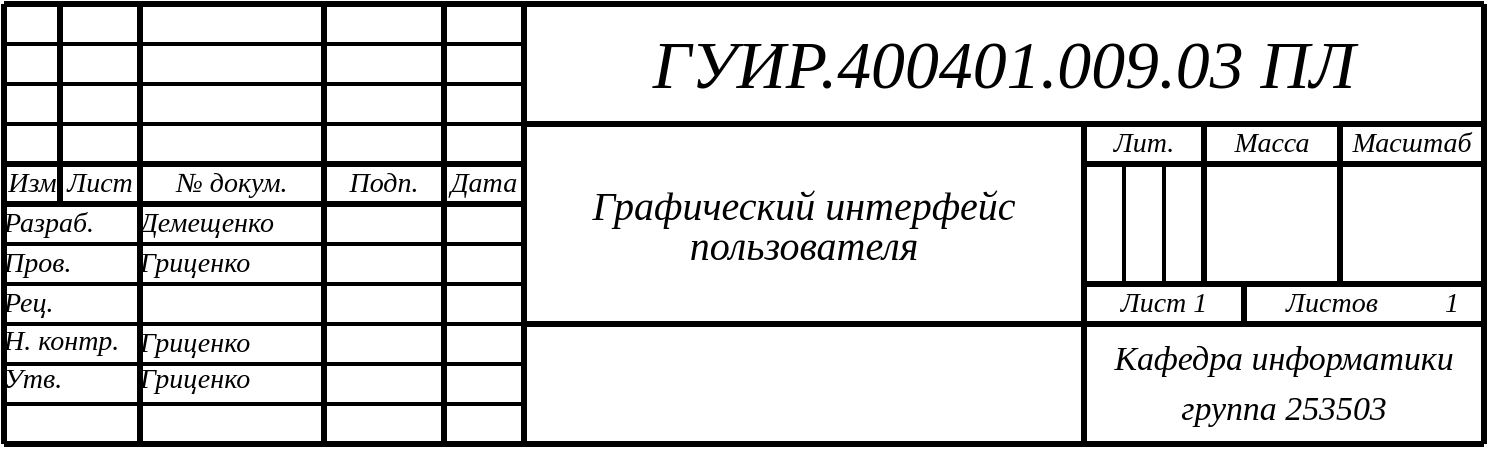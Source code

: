 <mxfile version="26.2.15" pages="2">
  <diagram name="Форма 1" id="Cпецификация_16pt_16pt">
    <mxGraphModel dx="1042" dy="626" grid="1" gridSize="10" guides="1" tooltips="1" connect="1" arrows="1" fold="1" page="1" pageScale="1" pageWidth="850" pageHeight="1100" math="0" shadow="0">
      <root>
        <mxCell id="0" />
        <mxCell id="1" parent="0" />
        <UserObject label="&lt;div style=&quot;font-size: 1px&quot;&gt;&lt;font style=&quot;font-size:14px;font-family:GOST type B;color:#000000;direction:ltr;letter-spacing:0px;line-height:120%;opacity:1&quot;&gt;&lt;i&gt;Изм.&lt;br/&gt;&lt;/i&gt;&lt;/font&gt;&lt;/div&gt;" tags="Background" id="2">
          <mxCell style="verticalAlign=middle;align=center;overflow=width;vsdxID=442;fillColor=none;gradientColor=none;shape=stencil(nZBLDoAgDERP0z3SIyjew0SURgSD+Lu9kMZoXLhwN9O+tukAlrNpJg1SzDH4QW/URgNYgZTkjA4UkwJUgGXng+6DX1zLfmoymdXo17xh5zmRJ6Q42BWCfc2oJfdAr+Yv+AP9Cb7OJ3H/2JG1HNGz/84klThPVCc=);strokeColor=none;spacingTop=-2;spacingBottom=-2;spacingLeft=-2;spacingRight=-2;points=[];labelBackgroundColor=none;rounded=0;html=1;whiteSpace=wrap;" parent="1" vertex="1">
            <mxGeometry x="56" y="930" width="32" height="20" as="geometry" />
          </mxCell>
        </UserObject>
        <UserObject label="&lt;div style=&quot;font-size: 1px&quot;&gt;&lt;font style=&quot;font-size:14px;font-family:GOST type B;color:#000000;direction:ltr;letter-spacing:0px;line-height:120%;opacity:1&quot;&gt;&lt;i&gt;Лист&lt;br/&gt;&lt;/i&gt;&lt;/font&gt;&lt;/div&gt;" tags="Background" id="3">
          <mxCell style="verticalAlign=middle;align=center;overflow=width;vsdxID=443;fillColor=none;gradientColor=none;shape=stencil(nZBLDoAgDERP0z3SIyjew0SURgSD+Lu9kMZoXLhwN9O+tukAlrNpJg1SzDH4QW/URgNYgZTkjA4UkwJUgGXng+6DX1zLfmoymdXo17xh5zmRJ6Q42BWCfc2oJfdAr+Yv+AP9Cb7OJ3H/2JG1HNGz/84klThPVCc=);strokeColor=none;strokeWidth=3;spacingTop=-2;spacingBottom=-2;spacingLeft=-2;spacingRight=-2;points=[];labelBackgroundColor=none;rounded=0;html=1;whiteSpace=wrap;" parent="1" vertex="1">
            <mxGeometry x="84" y="930" width="40" height="20" as="geometry" />
          </mxCell>
        </UserObject>
        <UserObject label="&lt;div style=&quot;font-size: 1px&quot;&gt;&lt;font style=&quot;font-size:14px;font-family:GOST type B;color:#000000;direction:ltr;letter-spacing:0px;line-height:120%;opacity:1&quot;&gt;&lt;i&gt;№ докум.&lt;br/&gt;&lt;/i&gt;&lt;/font&gt;&lt;/div&gt;" tags="Background" id="4">
          <mxCell style="verticalAlign=middle;align=center;overflow=width;vsdxID=444;fillColor=none;gradientColor=none;shape=stencil(nZBLDoAgDERP0z3SIyjew0SURgSD+Lu9kMZoXLhwN9O+tukAlrNpJg1SzDH4QW/URgNYgZTkjA4UkwJUgGXng+6DX1zLfmoymdXo17xh5zmRJ6Q42BWCfc2oJfdAr+Yv+AP9Cb7OJ3H/2JG1HNGz/84klThPVCc=);strokeColor=none;strokeWidth=3;spacingTop=-2;spacingBottom=-2;spacingLeft=-2;spacingRight=-2;points=[];labelBackgroundColor=none;rounded=0;html=1;whiteSpace=wrap;" parent="1" vertex="1">
            <mxGeometry x="124" y="930" width="92" height="20" as="geometry" />
          </mxCell>
        </UserObject>
        <UserObject label="&lt;div style=&quot;font-size: 1px&quot;&gt;&lt;font style=&quot;font-size:14px;font-family:GOST type B;color:#000000;direction:ltr;letter-spacing:0px;line-height:120%;opacity:1&quot;&gt;&lt;i&gt;Подп.&lt;br/&gt;&lt;/i&gt;&lt;/font&gt;&lt;/div&gt;" tags="Background" id="5">
          <mxCell style="verticalAlign=middle;align=center;overflow=width;vsdxID=445;fillColor=none;gradientColor=none;shape=stencil(nZBLDoAgDERP0z3SIyjew0SURgSD+Lu9kMZoXLhwN9O+tukAlrNpJg1SzDH4QW/URgNYgZTkjA4UkwJUgGXng+6DX1zLfmoymdXo17xh5zmRJ6Q42BWCfc2oJfdAr+Yv+AP9Cb7OJ3H/2JG1HNGz/84klThPVCc=);strokeColor=none;strokeWidth=3;spacingTop=-2;spacingBottom=-2;spacingLeft=-2;spacingRight=-2;points=[];labelBackgroundColor=none;rounded=0;html=1;whiteSpace=wrap;" parent="1" vertex="1">
            <mxGeometry x="216" y="930" width="60" height="20" as="geometry" />
          </mxCell>
        </UserObject>
        <UserObject label="&lt;div style=&quot;font-size: 1px&quot;&gt;&lt;font style=&quot;font-size:14px;font-family:GOST type B;color:#000000;direction:ltr;letter-spacing:0px;line-height:120%;opacity:1&quot;&gt;&lt;i&gt;Дата&lt;br/&gt;&lt;/i&gt;&lt;/font&gt;&lt;/div&gt;" tags="Background" id="6">
          <mxCell style="verticalAlign=middle;align=center;overflow=width;vsdxID=446;fillColor=none;gradientColor=none;shape=stencil(nZBLDoAgDERP0z3SIyjew0SURgSD+Lu9kMZoXLhwN9O+tukAlrNpJg1SzDH4QW/URgNYgZTkjA4UkwJUgGXng+6DX1zLfmoymdXo17xh5zmRJ6Q42BWCfc2oJfdAr+Yv+AP9Cb7OJ3H/2JG1HNGz/84klThPVCc=);strokeColor=none;strokeWidth=3;spacingTop=-2;spacingBottom=-2;spacingLeft=-2;spacingRight=-2;points=[];labelBackgroundColor=none;rounded=0;html=1;whiteSpace=wrap;" parent="1" vertex="1">
            <mxGeometry x="276" y="930" width="40" height="20" as="geometry" />
          </mxCell>
        </UserObject>
        <UserObject label="&lt;div style=&quot;font-size: 1px&quot;&gt;&lt;p style=&quot;text-align:left;margin-left:0;margin-right:0;margin-top:0px;margin-bottom:0px;text-indent:0;vertical-align:middle;direction:ltr;&quot;&gt;&lt;font style=&quot;font-size:14px;font-family:GOST type B;color:#000000;direction:ltr;letter-spacing:0px;line-height:120%;opacity:1&quot;&gt;&lt;i&gt;Разраб.&lt;br/&gt;&lt;/i&gt;&lt;/font&gt;&lt;/p&gt;&lt;/div&gt;" tags="Background" id="7">
          <mxCell style="verticalAlign=middle;align=left;overflow=width;vsdxID=457;fillColor=none;gradientColor=none;shape=stencil(nZBLDoAgDERP0z3SIyjew0SURgSD+Lu9kMZoXLhwN9O+tukAlrNpJg1SzDH4QW/URgNYgZTkjA4UkwJUgGXng+6DX1zLfmoymdXo17xh5zmRJ6Q42BWCfc2oJfdAr+Yv+AP9Cb7OJ3H/2JG1HNGz/84klThPVCc=);strokeColor=none;spacingTop=-1;spacingBottom=-2;spacingLeft=-1;spacingRight=-3;points=[];labelBackgroundColor=none;rounded=0;html=1;whiteSpace=wrap;" parent="1" vertex="1">
            <mxGeometry x="56" y="950" width="68" height="20" as="geometry" />
          </mxCell>
        </UserObject>
        <UserObject label="&lt;div style=&quot;font-size: 1px&quot;&gt;&lt;p style=&quot;text-align:left;margin-left:0;margin-right:0;margin-top:0px;margin-bottom:0px;text-indent:0;vertical-align:middle;direction:ltr;&quot;&gt;&lt;font style=&quot;font-size:14px;font-family:GOST type B;color:#000000;direction:ltr;letter-spacing:0px;line-height:120%;opacity:1&quot;&gt;&lt;i&gt;Пров.&lt;br/&gt;&lt;/i&gt;&lt;/font&gt;&lt;/p&gt;&lt;/div&gt;" tags="Background" id="8">
          <mxCell style="verticalAlign=middle;align=left;overflow=width;vsdxID=458;fillColor=none;gradientColor=none;shape=stencil(nZBLDoAgDERP0z3SIyjew0SURgSD+Lu9kMZoXLhwN9O+tukAlrNpJg1SzDH4QW/URgNYgZTkjA4UkwJUgGXng+6DX1zLfmoymdXo17xh5zmRJ6Q42BWCfc2oJfdAr+Yv+AP9Cb7OJ3H/2JG1HNGz/84klThPVCc=);strokeColor=none;spacingTop=-1;spacingBottom=-2;spacingLeft=-1;spacingRight=-3;points=[];labelBackgroundColor=none;rounded=0;html=1;whiteSpace=wrap;" parent="1" vertex="1">
            <mxGeometry x="56" y="970" width="68" height="20" as="geometry" />
          </mxCell>
        </UserObject>
        <UserObject label="&lt;div style=&quot;font-size: 1px&quot;&gt;&lt;p style=&quot;text-align:left;margin-left:0;margin-right:0;margin-top:0px;margin-bottom:0px;text-indent:0;vertical-align:middle;direction:ltr;&quot;&gt;&lt;font style=&quot;font-size:14px;font-family:GOST type B;color:#000000;direction:ltr;letter-spacing:0px;line-height:120%;opacity:1&quot;&gt;&lt;i&gt;Н. контр.&lt;br/&gt;&lt;/i&gt;&lt;/font&gt;&lt;/p&gt;&lt;/div&gt;" tags="Background" id="9">
          <mxCell style="verticalAlign=middle;align=left;overflow=width;vsdxID=460;fillColor=none;gradientColor=none;shape=stencil(nZBLDoAgDERP0z3SIyjew0SURgSD+Lu9kMZoXLhwN9O+tukAlrNpJg1SzDH4QW/URgNYgZTkjA4UkwJUgGXng+6DX1zLfmoymdXo17xh5zmRJ6Q42BWCfc2oJfdAr+Yv+AP9Cb7OJ3H/2JG1HNGz/84klThPVCc=);strokeColor=none;spacingTop=-1;spacingBottom=-2;spacingLeft=-1;spacingRight=-3;points=[];labelBackgroundColor=none;rounded=0;html=1;whiteSpace=wrap;" parent="1" vertex="1">
            <mxGeometry x="56" y="1009" width="68" height="20" as="geometry" />
          </mxCell>
        </UserObject>
        <UserObject label="&lt;div style=&quot;font-size: 1px&quot;&gt;&lt;p style=&quot;text-align:left;margin-left:0;margin-right:0;margin-top:0px;margin-bottom:0px;text-indent:0;vertical-align:middle;direction:ltr;&quot;&gt;&lt;font style=&quot;font-size:14px;font-family:GOST type B;color:#000000;direction:ltr;letter-spacing:0px;line-height:120%;opacity:1&quot;&gt;&lt;i&gt;Утв.&lt;br/&gt;&lt;/i&gt;&lt;/font&gt;&lt;/p&gt;&lt;/div&gt;" tags="Background" id="10">
          <mxCell style="verticalAlign=middle;align=left;overflow=width;vsdxID=461;fillColor=none;gradientColor=none;shape=stencil(nZBLDoAgDERP0z3SIyjew0SURgSD+Lu9kMZoXLhwN9O+tukAlrNpJg1SzDH4QW/URgNYgZTkjA4UkwJUgGXng+6DX1zLfmoymdXo17xh5zmRJ6Q42BWCfc2oJfdAr+Yv+AP9Cb7OJ3H/2JG1HNGz/84klThPVCc=);strokeColor=none;spacingTop=-1;spacingBottom=-2;spacingLeft=-1;spacingRight=-3;points=[];labelBackgroundColor=none;rounded=0;html=1;whiteSpace=wrap;" parent="1" vertex="1">
            <mxGeometry x="56" y="1028" width="68" height="20" as="geometry" />
          </mxCell>
        </UserObject>
        <UserObject label="&lt;div style=&quot;font-size: 1px&quot;&gt;&lt;p style=&quot;text-align:left;margin-left:0;margin-right:0;margin-top:0px;margin-bottom:0px;text-indent:0;vertical-align:middle;direction:ltr;&quot;&gt;&lt;font style=&quot;font-size:14px;font-family:GOST type B;color:#000000;direction:ltr;letter-spacing:0px;line-height:120%;opacity:1&quot;&gt;&lt;i&gt;Демещенко&lt;/i&gt;&lt;/font&gt;&lt;/p&gt;&lt;/div&gt;" tags="Background" id="11">
          <mxCell style="verticalAlign=middle;align=left;overflow=width;vsdxID=462;fillColor=none;gradientColor=none;shape=stencil(nZBLDoAgDERP0z3SIyjew0SURgSD+Lu9kMZoXLhwN9O+tukAlrNpJg1SzDH4QW/URgNYgZTkjA4UkwJUgGXng+6DX1zLfmoymdXo17xh5zmRJ6Q42BWCfc2oJfdAr+Yv+AP9Cb7OJ3H/2JG1HNGz/84klThPVCc=);strokeColor=none;spacingTop=-1;spacingBottom=-2;spacingLeft=-1;spacingRight=-3;points=[];labelBackgroundColor=none;rounded=0;html=1;whiteSpace=wrap;" parent="1" vertex="1">
            <mxGeometry x="124" y="950" width="92" height="20" as="geometry" />
          </mxCell>
        </UserObject>
        <UserObject label="&lt;div style=&quot;font-size: 1px&quot;&gt;&lt;p style=&quot;text-align:left;margin-left:0;margin-right:0;margin-top:0px;margin-bottom:0px;text-indent:0;vertical-align:middle;direction:ltr;&quot;&gt;&lt;font style=&quot;font-size:14px;font-family:GOST type B;color:#000000;direction:ltr;letter-spacing:0px;line-height:120%;opacity:1&quot;&gt;&lt;i&gt;Рец.&lt;br/&gt;&lt;/i&gt;&lt;/font&gt;&lt;/p&gt;&lt;/div&gt;" tags="Background" id="12">
          <mxCell style="verticalAlign=middle;align=left;overflow=width;vsdxID=463;fillColor=none;gradientColor=none;shape=stencil(nZBLDoAgDERP0z3SIyjew0SURgSD+Lu9kMZoXLhwN9O+tukAlrNpJg1SzDH4QW/URgNYgZTkjA4UkwJUgGXng+6DX1zLfmoymdXo17xh5zmRJ6Q42BWCfc2oJfdAr+Yv+AP9Cb7OJ3H/2JG1HNGz/84klThPVCc=);strokeColor=none;spacingTop=-1;spacingBottom=-2;spacingLeft=-1;spacingRight=-3;points=[];labelBackgroundColor=none;rounded=0;html=1;whiteSpace=wrap;" parent="1" vertex="1">
            <mxGeometry x="56" y="990" width="68" height="20" as="geometry" />
          </mxCell>
        </UserObject>
        <UserObject label="&lt;div style=&quot;font-size: 1px&quot;&gt;&lt;p style=&quot;text-align:left;margin-left:0;margin-right:0;margin-top:0px;margin-bottom:0px;text-indent:0;vertical-align:middle;direction:ltr;&quot;&gt;&lt;font style=&quot;font-size:14px;font-family:GOST type B;color:#000000;direction:ltr;letter-spacing:0px;line-height:120%;opacity:1&quot;&gt;&lt;i&gt;Гриценко&lt;br&gt;&lt;/i&gt;&lt;/font&gt;&lt;/p&gt;&lt;/div&gt;" tags="Background" id="13">
          <mxCell style="verticalAlign=middle;align=left;overflow=width;vsdxID=464;fillColor=none;gradientColor=none;shape=stencil(nZBLDoAgDERP0z3SIyjew0SURgSD+Lu9kMZoXLhwN9O+tukAlrNpJg1SzDH4QW/URgNYgZTkjA4UkwJUgGXng+6DX1zLfmoymdXo17xh5zmRJ6Q42BWCfc2oJfdAr+Yv+AP9Cb7OJ3H/2JG1HNGz/84klThPVCc=);strokeColor=none;spacingTop=-1;spacingBottom=-2;spacingLeft=-1;spacingRight=-3;points=[];labelBackgroundColor=none;rounded=0;html=1;whiteSpace=wrap;" parent="1" vertex="1">
            <mxGeometry x="124" y="970" width="92" height="20" as="geometry" />
          </mxCell>
        </UserObject>
        <UserObject label="&lt;div style=&quot;font-size: 1px&quot;&gt;&lt;p style=&quot;text-align:center;margin-left:0;margin-right:0;margin-top:0px;margin-bottom:0px;text-indent:0;vertical-align:middle;direction:ltr;&quot;&gt;&lt;font style=&quot;font-size:20px;font-family:GOST type B;color:#000000;direction:ltr;letter-spacing:0px;line-height:100%;opacity:1&quot;&gt;&lt;i&gt;Графический интерфейс пользователя&lt;br/&gt;&lt;/i&gt;&lt;/font&gt;&lt;/p&gt;&lt;/div&gt;" tags="Background" id="14">
          <mxCell style="verticalAlign=middle;align=center;overflow=width;vsdxID=465;fillColor=none;gradientColor=none;shape=stencil(nZBLDoAgDERP0z3SIyjew0SURgSD+Lu9kMZoXLhwN9O+tukAlrNpJg1SzDH4QW/URgNYgZTkjA4UkwJUgGXng+6DX1zLfmoymdXo17xh5zmRJ6Q42BWCfc2oJfdAr+Yv+AP9Cb7OJ3H/2JG1HNGz/84klThPVCc=);strokeColor=none;spacingTop=-1;spacingBottom=-3;spacingLeft=-1;spacingRight=-1;points=[];labelBackgroundColor=none;rounded=0;html=1;whiteSpace=wrap;" parent="1" vertex="1">
            <mxGeometry x="316" y="910" width="280" height="100" as="geometry" />
          </mxCell>
        </UserObject>
        <UserObject label="&lt;div style=&quot;font-size: 1px&quot;&gt;&lt;font style=&quot;font-size:33.87px;font-family:GOST type B;color:#000000;direction:ltr;letter-spacing:0px;line-height:120%;opacity:1&quot;&gt;&lt;i&gt;ГУИР.400401&lt;/i&gt;&lt;/font&gt;&lt;font style=&quot;font-size:33.87px;font-family:GOST type B;color:#000000;direction:ltr;letter-spacing:0px;line-height:120%;opacity:1&quot;&gt;&lt;i&gt;.&lt;/i&gt;&lt;/font&gt;&lt;font style=&quot;font-size: 33.87px; color: rgb(0, 0, 0); direction: ltr; letter-spacing: 0px; line-height: 120%; opacity: 1;&quot;&gt;&lt;i style=&quot;&quot;&gt;&lt;font face=&quot;GOST type B&quot;&gt;009.03 &lt;/font&gt;&lt;font face=&quot;GOST type B&quot;&gt;ПЛ&lt;/font&gt;&lt;/i&gt;&lt;/font&gt;&lt;font style=&quot;font-size:28px;font-family:GOST type B;color:#000000;direction:ltr;letter-spacing:0px;line-height:120%;opacity:1&quot;&gt;&lt;i&gt;&lt;br&gt;&lt;/i&gt;&lt;/font&gt;&lt;/div&gt;" tags="Background" id="15">
          <mxCell style="verticalAlign=middle;align=center;overflow=width;vsdxID=466;fillColor=none;gradientColor=none;shape=stencil(nZBLDoAgDERP0z3SIyjew0SURgSD+Lu9kMZoXLhwN9O+tukAlrNpJg1SzDH4QW/URgNYgZTkjA4UkwJUgGXng+6DX1zLfmoymdXo17xh5zmRJ6Q42BWCfc2oJfdAr+Yv+AP9Cb7OJ3H/2JG1HNGz/84klThPVCc=);strokeColor=none;spacingBottom=-1;points=[];labelBackgroundColor=none;rounded=0;html=1;whiteSpace=wrap;" parent="1" vertex="1">
            <mxGeometry x="316" y="850" width="480" height="60" as="geometry" />
          </mxCell>
        </UserObject>
        <UserObject label="&lt;div style=&quot;font-size: 1px&quot;&gt;&lt;font style=&quot;font-size:14px;font-family:GOST type B;color:#000000;direction:ltr;letter-spacing:0px;line-height:120%;opacity:1&quot;&gt;&lt;i&gt;Лит.&lt;br/&gt;&lt;/i&gt;&lt;/font&gt;&lt;/div&gt;" tags="Background" id="16">
          <mxCell style="verticalAlign=middle;align=center;overflow=width;vsdxID=467;fillColor=none;gradientColor=none;shape=stencil(nZBLDoAgDERP0z3SIyjew0SURgSD+Lu9kMZoXLhwN9O+tukAlrNpJg1SzDH4QW/URgNYgZTkjA4UkwJUgGXng+6DX1zLfmoymdXo17xh5zmRJ6Q42BWCfc2oJfdAr+Yv+AP9Cb7OJ3H/2JG1HNGz/84klThPVCc=);strokeColor=none;spacingTop=-2;spacingBottom=-2;spacingLeft=-2;spacingRight=-2;points=[];labelBackgroundColor=none;rounded=0;html=1;whiteSpace=wrap;" parent="1" vertex="1">
            <mxGeometry x="596" y="910" width="60" height="20" as="geometry" />
          </mxCell>
        </UserObject>
        <UserObject label="&lt;div style=&quot;font-size: 1px&quot;&gt;&lt;font style=&quot;font-size:14px;font-family:GOST type B;color:#000000;direction:ltr;letter-spacing:0px;line-height:120%;opacity:1&quot;&gt;&lt;i&gt;Масса&lt;br/&gt;&lt;/i&gt;&lt;/font&gt;&lt;/div&gt;" tags="Background" id="17">
          <mxCell style="verticalAlign=middle;align=center;overflow=width;vsdxID=468;fillColor=none;gradientColor=none;shape=stencil(nZBLDoAgDERP0z3SIyjew0SURgSD+Lu9kMZoXLhwN9O+tukAlrNpJg1SzDH4QW/URgNYgZTkjA4UkwJUgGXng+6DX1zLfmoymdXo17xh5zmRJ6Q42BWCfc2oJfdAr+Yv+AP9Cb7OJ3H/2JG1HNGz/84klThPVCc=);strokeColor=none;strokeWidth=3;spacingTop=-2;spacingBottom=-2;spacingLeft=-2;spacingRight=-2;points=[];labelBackgroundColor=none;rounded=0;html=1;whiteSpace=wrap;" parent="1" vertex="1">
            <mxGeometry x="656" y="910" width="68" height="20" as="geometry" />
          </mxCell>
        </UserObject>
        <UserObject label="&lt;div style=&quot;font-size: 1px&quot;&gt;&lt;font style=&quot;font-size:14px;font-family:GOST type B;color:#000000;direction:ltr;letter-spacing:0px;line-height:120%;opacity:1&quot;&gt;&lt;i&gt;Масштаб&lt;br/&gt;&lt;/i&gt;&lt;/font&gt;&lt;/div&gt;" tags="Background" id="18">
          <mxCell style="verticalAlign=middle;align=center;overflow=width;vsdxID=469;fillColor=none;gradientColor=none;shape=stencil(nZBLDoAgDERP0z3SIyjew0SURgSD+Lu9kMZoXLhwN9O+tukAlrNpJg1SzDH4QW/URgNYgZTkjA4UkwJUgGXng+6DX1zLfmoymdXo17xh5zmRJ6Q42BWCfc2oJfdAr+Yv+AP9Cb7OJ3H/2JG1HNGz/84klThPVCc=);strokeColor=none;spacingTop=-2;spacingBottom=-2;spacingLeft=-2;spacingRight=-2;points=[];labelBackgroundColor=none;rounded=0;html=1;whiteSpace=wrap;" parent="1" vertex="1">
            <mxGeometry x="724" y="910" width="72" height="20" as="geometry" />
          </mxCell>
        </UserObject>
        <UserObject label="&lt;div style=&quot;font-size: 1px&quot;&gt;&lt;font style=&quot;font-size:14px;font-family:GOST type B;color:#000000;direction:ltr;letter-spacing:0px;line-height:120%;opacity:1&quot;&gt;&lt;i&gt;Лист 1&lt;br/&gt;&lt;/i&gt;&lt;/font&gt;&lt;/div&gt;" tags="Background" id="19">
          <mxCell style="verticalAlign=middle;align=center;overflow=width;vsdxID=470;fillColor=none;gradientColor=none;shape=stencil(nZBLDoAgDERP0z3SIyjew0SURgSD+Lu9kMZoXLhwN9O+tukAlrNpJg1SzDH4QW/URgNYgZTkjA4UkwJUgGXng+6DX1zLfmoymdXo17xh5zmRJ6Q42BWCfc2oJfdAr+Yv+AP9Cb7OJ3H/2JG1HNGz/84klThPVCc=);strokeColor=none;spacingTop=-2;spacingBottom=-3;spacingLeft=-3;spacingRight=-2;points=[];labelBackgroundColor=none;rounded=0;html=1;whiteSpace=wrap;" parent="1" vertex="1">
            <mxGeometry x="596" y="990" width="80" height="20" as="geometry" />
          </mxCell>
        </UserObject>
        <UserObject label="&lt;div style=&quot;font-size: 1px&quot;&gt;&lt;font style=&quot;font-size:14px;font-family:GOST type B;color:#000000;direction:ltr;letter-spacing:0px;line-height:120%;opacity:1&quot;&gt;&lt;i&gt;Листов&lt;br/&gt;&lt;/i&gt;&lt;/font&gt;&lt;/div&gt;" tags="Background" id="20">
          <mxCell style="verticalAlign=middle;align=center;overflow=width;vsdxID=471;fillColor=none;gradientColor=none;shape=stencil(nZBLDoAgDERP0z3SIyjew0SURgSD+Lu9kMZoXLhwN9O+tukAlrNpJg1SzDH4QW/URgNYgZTkjA4UkwJUgGXng+6DX1zLfmoymdXo17xh5zmRJ6Q42BWCfc2oJfdAr+Yv+AP9Cb7OJ3H/2JG1HNGz/84klThPVCc=);strokeColor=none;strokeWidth=3;spacingTop=-2;spacingBottom=-3;spacingLeft=-3;spacingRight=-2;points=[];labelBackgroundColor=none;rounded=0;html=1;whiteSpace=wrap;" parent="1" vertex="1">
            <mxGeometry x="676" y="990" width="88" height="20" as="geometry" />
          </mxCell>
        </UserObject>
        <UserObject label="&lt;div style=&quot;font-size: 1px&quot;&gt;&lt;font style=&quot;font-size:14px;font-family:GOST type B;color:#000000;direction:ltr;letter-spacing:0px;line-height:120%;opacity:1&quot;&gt;&lt;i&gt;1&lt;br&gt;&lt;/i&gt;&lt;/font&gt;&lt;/div&gt;" tags="Background" id="21">
          <mxCell style="verticalAlign=middle;align=center;overflow=width;vsdxID=473;fillColor=none;gradientColor=none;shape=stencil(nZBLDoAgDERP0z3SIyjew0SURgSD+Lu9kMZoXLhwN9O+tukAlrNpJg1SzDH4QW/URgNYgZTkjA4UkwJUgGXng+6DX1zLfmoymdXo17xh5zmRJ6Q42BWCfc2oJfdAr+Yv+AP9Cb7OJ3H/2JG1HNGz/84klThPVCc=);strokeColor=none;spacingTop=-2;spacingBottom=-3;spacingLeft=-3;spacingRight=-2;points=[];labelBackgroundColor=none;rounded=0;html=1;whiteSpace=wrap;" parent="1" vertex="1">
            <mxGeometry x="764" y="990" width="32" height="20" as="geometry" />
          </mxCell>
        </UserObject>
        <UserObject label="&lt;div style=&quot;font-size: 1px&quot;&gt;&lt;p style=&quot;text-align:center;margin-left:0;margin-right:0;margin-top:0px;margin-bottom:0px;text-indent:0;vertical-align:middle;direction:ltr;&quot;&gt;&lt;font style=&quot;font-size:16.93px;font-family:GOST type B;color:#000000;direction:ltr;letter-spacing:0px;line-height:120%;opacity:1&quot;&gt;&lt;i&gt;Кафедра информатики&lt;br/&gt;&lt;/i&gt;&lt;/font&gt;&lt;/p&gt;&lt;p style=&quot;text-align:center;margin-left:0;margin-right:0;margin-top:0px;margin-bottom:0px;text-indent:0;vertical-align:middle;direction:ltr;&quot;&gt;&lt;font style=&quot;font-size:16.93px;font-family:GOST type B;color:#000000;direction:ltr;letter-spacing:0px;line-height:120%;opacity:1&quot;&gt;&lt;i&gt;группа &lt;/i&gt;&lt;/font&gt;&lt;font style=&quot;font-size:16.93px;font-family:GOST type B;color:#000000;direction:ltr;letter-spacing:0px;line-height:120%;opacity:1&quot;&gt;&lt;i&gt;2&lt;/i&gt;&lt;/font&gt;&lt;font style=&quot;font-size:16.93px;font-family:GOST type B;color:#000000;direction:ltr;letter-spacing:0px;line-height:120%;opacity:1&quot;&gt;&lt;i&gt;5350&lt;/i&gt;&lt;/font&gt;&lt;font style=&quot;font-size:16.93px;font-family:GOST type B;color:#000000;direction:ltr;letter-spacing:0px;line-height:120%;opacity:1&quot;&gt;&lt;i&gt;3&lt;/i&gt;&lt;/font&gt;&lt;font style=&quot;font-size:20px;font-family:GOST type B;color:#000000;direction:ltr;letter-spacing:0px;line-height:120%;opacity:1&quot;&gt;&lt;i&gt;&lt;br/&gt;&lt;/i&gt;&lt;/font&gt;&lt;/p&gt;&lt;/div&gt;" tags="Background" id="22">
          <mxCell style="verticalAlign=middle;align=center;overflow=width;vsdxID=474;fillColor=none;gradientColor=none;shape=stencil(nZBLDoAgDERP0z3SIyjew0SURgSD+Lu9kMZoXLhwN9O+tukAlrNpJg1SzDH4QW/URgNYgZTkjA4UkwJUgGXng+6DX1zLfmoymdXo17xh5zmRJ6Q42BWCfc2oJfdAr+Yv+AP9Cb7OJ3H/2JG1HNGz/84klThPVCc=);strokeColor=none;points=[];labelBackgroundColor=none;rounded=0;html=1;whiteSpace=wrap;" parent="1" vertex="1">
            <mxGeometry x="596" y="1010" width="200" height="60" as="geometry" />
          </mxCell>
        </UserObject>
        <UserObject label="&lt;div style=&quot;font-size: 1px&quot;&gt;&lt;font style=&quot;font-size:14px;font-family:GOST type B;color:#000000;direction:ltr;letter-spacing:0px;line-height:120%;opacity:1&quot;&gt;&lt;i&gt; &lt;br/&gt;&lt;/i&gt;&lt;/font&gt;&lt;/div&gt;" tags="Background" id="23">
          <mxCell style="verticalAlign=middle;align=center;overflow=width;vsdxID=681;fillColor=none;gradientColor=none;shape=stencil(nZBLDoAgDERP0z3SIyjew0SURgSD+Lu9kMZoXLhwN9O+tukAlrNpJg1SzDH4QW/URgNYgZTkjA4UkwJUgGXng+6DX1zLfmoymdXo17xh5zmRJ6Q42BWCfc2oJfdAr+Yv+AP9Cb7OJ3H/2JG1HNGz/84klThPVCc=);strokeColor=none;spacingTop=-2;spacingBottom=-3;spacingLeft=-3;spacingRight=-2;points=[];labelBackgroundColor=none;rounded=0;html=1;whiteSpace=wrap;" parent="1" vertex="1">
            <mxGeometry x="644" y="990" width="32" height="20" as="geometry" />
          </mxCell>
        </UserObject>
        <UserObject label="&lt;div style=&quot;font-size: 1px&quot;&gt;&lt;p style=&quot;text-align:left;margin-left:0;margin-right:0;margin-top:0px;margin-bottom:0px;text-indent:0;vertical-align:middle;direction:ltr;&quot;&gt;&lt;font style=&quot;font-size:14px;font-family:GOST type B;color:#000000;direction:ltr;letter-spacing:0px;line-height:120%;opacity:1&quot;&gt;&lt;i&gt;Гриценко&lt;br&gt;&lt;/i&gt;&lt;/font&gt;&lt;/p&gt;&lt;/div&gt;" tags="Background" id="24">
          <mxCell style="verticalAlign=middle;align=left;overflow=width;vsdxID=683;fillColor=none;gradientColor=none;shape=stencil(nZBLDoAgDERP0z3SIyjew0SURgSD+Lu9kMZoXLhwN9O+tukAlrNpJg1SzDH4QW/URgNYgZTkjA4UkwJUgGXng+6DX1zLfmoymdXo17xh5zmRJ6Q42BWCfc2oJfdAr+Yv+AP9Cb7OJ3H/2JG1HNGz/84klThPVCc=);strokeColor=none;spacingTop=-1;spacingBottom=-2;spacingLeft=-1;spacingRight=-3;points=[];labelBackgroundColor=none;rounded=0;html=1;whiteSpace=wrap;" parent="1" vertex="1">
            <mxGeometry x="124" y="1010" width="92" height="20" as="geometry" />
          </mxCell>
        </UserObject>
        <UserObject label="&lt;div style=&quot;font-size: 1px&quot;&gt;&lt;p style=&quot;text-align:left;margin-left:0;margin-right:0;margin-top:0px;margin-bottom:0px;text-indent:0;vertical-align:middle;direction:ltr;&quot;&gt;&lt;font style=&quot;font-size:14px;font-family:GOST type B;color:#000000;direction:ltr;letter-spacing:0px;line-height:120%;opacity:1&quot;&gt;&lt;i&gt;Гриценко&lt;br&gt;&lt;/i&gt;&lt;/font&gt;&lt;/p&gt;&lt;/div&gt;" tags="Background" id="25">
          <mxCell style="verticalAlign=middle;align=left;overflow=width;vsdxID=684;fillColor=none;gradientColor=none;shape=stencil(nZBLDoAgDERP0z3SIyjew0SURgSD+Lu9kMZoXLhwN9O+tukAlrNpJg1SzDH4QW/URgNYgZTkjA4UkwJUgGXng+6DX1zLfmoymdXo17xh5zmRJ6Q42BWCfc2oJfdAr+Yv+AP9Cb7OJ3H/2JG1HNGz/84klThPVCc=);strokeColor=none;spacingTop=-1;spacingBottom=-2;spacingLeft=-1;spacingRight=-3;points=[];labelBackgroundColor=none;rounded=0;html=1;whiteSpace=wrap;" parent="1" vertex="1">
            <mxGeometry x="124" y="1028" width="92" height="20" as="geometry" />
          </mxCell>
        </UserObject>
        <mxCell id="26" parent="1" vertex="1">
          <mxGeometry x="56" y="1070" as="geometry" />
        </mxCell>
        <mxCell id="27" parent="1" vertex="1">
          <mxGeometry x="56" y="850" as="geometry" />
        </mxCell>
        <UserObject label="" tags="Background" id="28">
          <mxCell style="vsdxID=5;edgeStyle=none;startArrow=none;endArrow=none;startSize=5;endSize=5;strokeWidth=3;strokeColor=#000000;spacingTop=0;spacingBottom=0;spacingLeft=0;spacingRight=0;verticalAlign=middle;html=1;labelBackgroundColor=none;rounded=0;" parent="1" source="26" target="27" edge="1">
            <mxGeometry relative="1" as="geometry">
              <Array as="points" />
            </mxGeometry>
          </mxCell>
        </UserObject>
        <mxCell id="29" parent="1" vertex="1">
          <mxGeometry x="56" y="1070" as="geometry" />
        </mxCell>
        <mxCell id="30" parent="1" vertex="1">
          <mxGeometry x="796" y="1070" as="geometry" />
        </mxCell>
        <UserObject label="" tags="Background" id="31">
          <mxCell style="vsdxID=438;edgeStyle=none;startArrow=none;endArrow=none;startSize=3;endSize=3;strokeWidth=3;strokeColor=#000000;spacingTop=-2;spacingBottom=-2;spacingLeft=-2;spacingRight=-2;verticalAlign=middle;html=1;labelBackgroundColor=#FFFFFF;rounded=0;" parent="1" source="29" target="30" edge="1">
            <mxGeometry relative="1" as="geometry">
              <Array as="points" />
            </mxGeometry>
          </mxCell>
        </UserObject>
        <mxCell id="32" parent="1" vertex="1">
          <mxGeometry x="56" y="850" as="geometry" />
        </mxCell>
        <mxCell id="33" parent="1" vertex="1">
          <mxGeometry x="796" y="850" as="geometry" />
        </mxCell>
        <UserObject label="" tags="Background" id="34">
          <mxCell style="vsdxID=429;edgeStyle=none;startArrow=none;endArrow=none;startSize=3;endSize=3;strokeWidth=3;strokeColor=#000000;spacingTop=-2;spacingBottom=-2;spacingLeft=-2;spacingRight=-2;verticalAlign=middle;html=1;labelBackgroundColor=#FFFFFF;rounded=0;" parent="1" source="32" target="33" edge="1">
            <mxGeometry relative="1" as="geometry">
              <Array as="points" />
            </mxGeometry>
          </mxCell>
        </UserObject>
        <mxCell id="35" parent="1" vertex="1">
          <mxGeometry x="84" y="850" as="geometry" />
        </mxCell>
        <mxCell id="36" parent="1" vertex="1">
          <mxGeometry x="84" y="950" as="geometry" />
        </mxCell>
        <UserObject label="" tags="Background" id="37">
          <mxCell style="vsdxID=411;edgeStyle=none;startArrow=none;endArrow=none;startSize=3;endSize=3;strokeWidth=3;strokeColor=#000000;spacingTop=-2;spacingBottom=-2;spacingLeft=-2;spacingRight=-2;verticalAlign=middle;html=1;labelBackgroundColor=#FFFFFF;rounded=0;" parent="1" source="35" target="36" edge="1">
            <mxGeometry relative="1" as="geometry">
              <Array as="points" />
            </mxGeometry>
          </mxCell>
        </UserObject>
        <mxCell id="38" parent="1" vertex="1">
          <mxGeometry x="56" y="950" as="geometry" />
        </mxCell>
        <mxCell id="39" parent="1" vertex="1">
          <mxGeometry x="316" y="950" as="geometry" />
        </mxCell>
        <UserObject label="" tags="Background" id="40">
          <mxCell style="vsdxID=410;edgeStyle=none;startArrow=none;endArrow=none;startSize=3;endSize=3;strokeWidth=3;strokeColor=#000000;spacingTop=-2;spacingBottom=-2;spacingLeft=-2;spacingRight=-2;verticalAlign=middle;html=1;labelBackgroundColor=#FFFFFF;rounded=0;" parent="1" source="38" target="39" edge="1">
            <mxGeometry relative="1" as="geometry">
              <Array as="points" />
            </mxGeometry>
          </mxCell>
        </UserObject>
        <mxCell id="41" parent="1" vertex="1">
          <mxGeometry x="316" y="1050" as="geometry" />
        </mxCell>
        <mxCell id="42" parent="1" vertex="1">
          <mxGeometry x="56" y="1050" as="geometry" />
        </mxCell>
        <UserObject label="" tags="Background" id="43">
          <mxCell style="vsdxID=409;edgeStyle=none;startArrow=none;endArrow=none;startSize=3;endSize=3;strokeWidth=2;strokeColor=#000000;spacingTop=-2;spacingBottom=-2;spacingLeft=-2;spacingRight=-2;verticalAlign=middle;html=1;labelBackgroundColor=#FFFFFF;rounded=0;" parent="1" source="41" target="42" edge="1">
            <mxGeometry relative="1" as="geometry">
              <Array as="points" />
            </mxGeometry>
          </mxCell>
        </UserObject>
        <mxCell id="44" parent="1" vertex="1">
          <mxGeometry x="56" y="1030" as="geometry" />
        </mxCell>
        <mxCell id="45" parent="1" vertex="1">
          <mxGeometry x="316" y="1030" as="geometry" />
        </mxCell>
        <UserObject label="" tags="Background" id="46">
          <mxCell style="vsdxID=408;edgeStyle=none;startArrow=none;endArrow=none;startSize=3;endSize=3;strokeWidth=2;strokeColor=#000000;spacingTop=-2;spacingBottom=-2;spacingLeft=-2;spacingRight=-2;verticalAlign=middle;html=1;labelBackgroundColor=#FFFFFF;rounded=0;" parent="1" source="44" target="45" edge="1">
            <mxGeometry relative="1" as="geometry">
              <Array as="points" />
            </mxGeometry>
          </mxCell>
        </UserObject>
        <mxCell id="47" parent="1" vertex="1">
          <mxGeometry x="316" y="1010" as="geometry" />
        </mxCell>
        <mxCell id="48" parent="1" vertex="1">
          <mxGeometry x="56" y="1010" as="geometry" />
        </mxCell>
        <UserObject label="" tags="Background" id="49">
          <mxCell style="vsdxID=407;edgeStyle=none;startArrow=none;endArrow=none;startSize=3;endSize=3;strokeWidth=2;strokeColor=#000000;spacingTop=-2;spacingBottom=-2;spacingLeft=-2;spacingRight=-2;verticalAlign=middle;html=1;labelBackgroundColor=#FFFFFF;rounded=0;" parent="1" source="47" target="48" edge="1">
            <mxGeometry relative="1" as="geometry">
              <Array as="points" />
            </mxGeometry>
          </mxCell>
        </UserObject>
        <mxCell id="50" parent="1" vertex="1">
          <mxGeometry x="56" y="990" as="geometry" />
        </mxCell>
        <mxCell id="51" parent="1" vertex="1">
          <mxGeometry x="316" y="990" as="geometry" />
        </mxCell>
        <UserObject label="" tags="Background" id="52">
          <mxCell style="vsdxID=406;edgeStyle=none;startArrow=none;endArrow=none;startSize=3;endSize=3;strokeWidth=2;strokeColor=#000000;spacingTop=-2;spacingBottom=-2;spacingLeft=-2;spacingRight=-2;verticalAlign=middle;html=1;labelBackgroundColor=#FFFFFF;rounded=0;" parent="1" source="50" target="51" edge="1">
            <mxGeometry relative="1" as="geometry">
              <Array as="points" />
            </mxGeometry>
          </mxCell>
        </UserObject>
        <mxCell id="53" parent="1" vertex="1">
          <mxGeometry x="316" y="970" as="geometry" />
        </mxCell>
        <mxCell id="54" parent="1" vertex="1">
          <mxGeometry x="56" y="970" as="geometry" />
        </mxCell>
        <UserObject label="" tags="Background" id="55">
          <mxCell style="vsdxID=405;edgeStyle=none;startArrow=none;endArrow=none;startSize=3;endSize=3;strokeWidth=2;strokeColor=#000000;spacingTop=-2;spacingBottom=-2;spacingLeft=-2;spacingRight=-2;verticalAlign=middle;html=1;labelBackgroundColor=#FFFFFF;rounded=0;" parent="1" source="53" target="54" edge="1">
            <mxGeometry relative="1" as="geometry">
              <Array as="points" />
            </mxGeometry>
          </mxCell>
        </UserObject>
        <mxCell id="56" parent="1" vertex="1">
          <mxGeometry x="56" y="910" as="geometry" />
        </mxCell>
        <mxCell id="57" parent="1" vertex="1">
          <mxGeometry x="316" y="910" as="geometry" />
        </mxCell>
        <UserObject label="" tags="Background" id="58">
          <mxCell style="vsdxID=404;edgeStyle=none;startArrow=none;endArrow=none;startSize=3;endSize=3;strokeWidth=2;strokeColor=#000000;spacingTop=-2;spacingBottom=-2;spacingLeft=-2;spacingRight=-2;verticalAlign=middle;html=1;labelBackgroundColor=#FFFFFF;rounded=0;" parent="1" source="56" target="57" edge="1">
            <mxGeometry relative="1" as="geometry">
              <Array as="points" />
            </mxGeometry>
          </mxCell>
        </UserObject>
        <mxCell id="59" parent="1" vertex="1">
          <mxGeometry x="316" y="890" as="geometry" />
        </mxCell>
        <mxCell id="60" parent="1" vertex="1">
          <mxGeometry x="56" y="890" as="geometry" />
        </mxCell>
        <UserObject label="" tags="Background" id="61">
          <mxCell style="vsdxID=403;edgeStyle=none;startArrow=none;endArrow=none;startSize=3;endSize=3;strokeWidth=2;strokeColor=#000000;spacingTop=-2;spacingBottom=-2;spacingLeft=-2;spacingRight=-2;verticalAlign=middle;html=1;labelBackgroundColor=#FFFFFF;rounded=0;" parent="1" source="59" target="60" edge="1">
            <mxGeometry relative="1" as="geometry">
              <Array as="points" />
            </mxGeometry>
          </mxCell>
        </UserObject>
        <mxCell id="62" parent="1" vertex="1">
          <mxGeometry x="56" y="870" as="geometry" />
        </mxCell>
        <mxCell id="63" parent="1" vertex="1">
          <mxGeometry x="316" y="870" as="geometry" />
        </mxCell>
        <UserObject label="" tags="Background" id="64">
          <mxCell style="vsdxID=402;edgeStyle=none;startArrow=none;endArrow=none;startSize=3;endSize=3;strokeWidth=2;strokeColor=#000000;spacingTop=-2;spacingBottom=-2;spacingLeft=-2;spacingRight=-2;verticalAlign=middle;html=1;labelBackgroundColor=#FFFFFF;rounded=0;" parent="1" source="62" target="63" edge="1">
            <mxGeometry relative="1" as="geometry">
              <Array as="points" />
            </mxGeometry>
          </mxCell>
        </UserObject>
        <mxCell id="65" parent="1" vertex="1">
          <mxGeometry x="124" y="850" as="geometry" />
        </mxCell>
        <mxCell id="66" parent="1" vertex="1">
          <mxGeometry x="124" y="1070" as="geometry" />
        </mxCell>
        <UserObject label="" tags="Background" id="67">
          <mxCell style="vsdxID=401;edgeStyle=none;startArrow=none;endArrow=none;startSize=3;endSize=3;strokeWidth=3;strokeColor=#000000;spacingTop=-2;spacingBottom=-2;spacingLeft=-2;spacingRight=-2;verticalAlign=middle;html=1;labelBackgroundColor=#FFFFFF;rounded=0;" parent="1" source="65" target="66" edge="1">
            <mxGeometry relative="1" as="geometry">
              <Array as="points" />
            </mxGeometry>
          </mxCell>
        </UserObject>
        <mxCell id="68" parent="1" vertex="1">
          <mxGeometry x="796" y="850" as="geometry" />
        </mxCell>
        <mxCell id="69" parent="1" vertex="1">
          <mxGeometry x="796" y="1070" as="geometry" />
        </mxCell>
        <UserObject label="" tags="Background" id="70">
          <mxCell style="vsdxID=50;edgeStyle=none;startArrow=none;endArrow=none;startSize=9;endSize=9;strokeWidth=3;strokeColor=#000000;spacingTop=0;spacingBottom=0;spacingLeft=0;spacingRight=0;verticalAlign=middle;html=1;labelBackgroundColor=none;rounded=0;" parent="1" source="68" target="69" edge="1">
            <mxGeometry relative="1" as="geometry">
              <Array as="points" />
            </mxGeometry>
          </mxCell>
        </UserObject>
        <mxCell id="71" parent="1" vertex="1">
          <mxGeometry x="596" y="910" as="geometry" />
        </mxCell>
        <mxCell id="72" parent="1" vertex="1">
          <mxGeometry x="596" y="1070" as="geometry" />
        </mxCell>
        <UserObject label="" tags="Background" id="73">
          <mxCell style="vsdxID=384;edgeStyle=none;startArrow=none;endArrow=none;startSize=3;endSize=3;strokeWidth=3;strokeColor=#000000;spacingTop=-2;spacingBottom=-2;spacingLeft=-2;spacingRight=-2;verticalAlign=middle;html=1;labelBackgroundColor=#FFFFFF;rounded=0;" parent="1" source="71" target="72" edge="1">
            <mxGeometry relative="1" as="geometry">
              <Array as="points" />
            </mxGeometry>
          </mxCell>
        </UserObject>
        <mxCell id="74" parent="1" vertex="1">
          <mxGeometry x="596" y="930" as="geometry" />
        </mxCell>
        <mxCell id="75" parent="1" vertex="1">
          <mxGeometry x="796" y="930" as="geometry" />
        </mxCell>
        <UserObject label="" tags="Background" id="76">
          <mxCell style="vsdxID=385;edgeStyle=none;startArrow=none;endArrow=none;startSize=3;endSize=3;strokeWidth=3;strokeColor=#000000;spacingTop=-2;spacingBottom=-2;spacingLeft=-2;spacingRight=-2;verticalAlign=middle;html=1;labelBackgroundColor=#FFFFFF;rounded=0;" parent="1" source="74" target="75" edge="1">
            <mxGeometry relative="1" as="geometry">
              <Array as="points" />
            </mxGeometry>
          </mxCell>
        </UserObject>
        <mxCell id="77" parent="1" vertex="1">
          <mxGeometry x="676" y="990" as="geometry" />
        </mxCell>
        <mxCell id="78" parent="1" vertex="1">
          <mxGeometry x="676" y="1010" as="geometry" />
        </mxCell>
        <UserObject label="" tags="Background" id="79">
          <mxCell style="vsdxID=387;edgeStyle=none;startArrow=none;endArrow=none;startSize=3;endSize=3;strokeWidth=3;strokeColor=#000000;spacingTop=-2;spacingBottom=-2;spacingLeft=-2;spacingRight=-2;verticalAlign=middle;html=1;labelBackgroundColor=#FFFFFF;rounded=0;" parent="1" source="77" target="78" edge="1">
            <mxGeometry relative="1" as="geometry">
              <Array as="points" />
            </mxGeometry>
          </mxCell>
        </UserObject>
        <mxCell id="80" parent="1" vertex="1">
          <mxGeometry x="724" y="910" as="geometry" />
        </mxCell>
        <mxCell id="81" parent="1" vertex="1">
          <mxGeometry x="724" y="990" as="geometry" />
        </mxCell>
        <UserObject label="" tags="Background" id="82">
          <mxCell style="vsdxID=388;edgeStyle=none;startArrow=none;endArrow=none;startSize=3;endSize=3;strokeWidth=3;strokeColor=#000000;spacingTop=-2;spacingBottom=-2;spacingLeft=-2;spacingRight=-2;verticalAlign=middle;html=1;labelBackgroundColor=#FFFFFF;rounded=0;" parent="1" source="80" target="81" edge="1">
            <mxGeometry relative="1" as="geometry">
              <Array as="points" />
            </mxGeometry>
          </mxCell>
        </UserObject>
        <mxCell id="83" parent="1" vertex="1">
          <mxGeometry x="596" y="990" as="geometry" />
        </mxCell>
        <mxCell id="84" parent="1" vertex="1">
          <mxGeometry x="796" y="990" as="geometry" />
        </mxCell>
        <UserObject label="" tags="Background" id="85">
          <mxCell style="vsdxID=389;edgeStyle=none;startArrow=none;endArrow=none;startSize=3;endSize=3;strokeWidth=3;strokeColor=#000000;spacingTop=-2;spacingBottom=-2;spacingLeft=-2;spacingRight=-2;verticalAlign=middle;html=1;labelBackgroundColor=#FFFFFF;rounded=0;" parent="1" source="83" target="84" edge="1">
            <mxGeometry relative="1" as="geometry">
              <Array as="points" />
            </mxGeometry>
          </mxCell>
        </UserObject>
        <mxCell id="86" parent="1" vertex="1">
          <mxGeometry x="616" y="930" as="geometry" />
        </mxCell>
        <mxCell id="87" parent="1" vertex="1">
          <mxGeometry x="616" y="990" as="geometry" />
        </mxCell>
        <UserObject label="" tags="Background" id="88">
          <mxCell style="vsdxID=392;edgeStyle=none;startArrow=none;endArrow=none;startSize=3;endSize=3;strokeWidth=2;strokeColor=#000000;spacingTop=-2;spacingBottom=-2;spacingLeft=-2;spacingRight=-2;verticalAlign=middle;html=1;labelBackgroundColor=#FFFFFF;rounded=0;" parent="1" source="86" target="87" edge="1">
            <mxGeometry relative="1" as="geometry">
              <Array as="points" />
            </mxGeometry>
          </mxCell>
        </UserObject>
        <mxCell id="89" parent="1" vertex="1">
          <mxGeometry x="636" y="930" as="geometry" />
        </mxCell>
        <mxCell id="90" parent="1" vertex="1">
          <mxGeometry x="636" y="990" as="geometry" />
        </mxCell>
        <UserObject label="" tags="Background" id="91">
          <mxCell style="vsdxID=393;edgeStyle=none;startArrow=none;endArrow=none;startSize=3;endSize=3;strokeWidth=2;strokeColor=#000000;spacingTop=-2;spacingBottom=-2;spacingLeft=-2;spacingRight=-2;verticalAlign=middle;html=1;labelBackgroundColor=#FFFFFF;rounded=0;" parent="1" source="89" target="90" edge="1">
            <mxGeometry relative="1" as="geometry">
              <Array as="points" />
            </mxGeometry>
          </mxCell>
        </UserObject>
        <mxCell id="92" parent="1" vertex="1">
          <mxGeometry x="656" y="910" as="geometry" />
        </mxCell>
        <mxCell id="93" parent="1" vertex="1">
          <mxGeometry x="656" y="990" as="geometry" />
        </mxCell>
        <UserObject label="" tags="Background" id="94">
          <mxCell style="vsdxID=394;edgeStyle=none;startArrow=none;endArrow=none;startSize=3;endSize=3;strokeWidth=3;strokeColor=#000000;spacingTop=-2;spacingBottom=-2;spacingLeft=-2;spacingRight=-2;verticalAlign=middle;html=1;labelBackgroundColor=#FFFFFF;rounded=0;" parent="1" source="92" target="93" edge="1">
            <mxGeometry relative="1" as="geometry">
              <Array as="points" />
            </mxGeometry>
          </mxCell>
        </UserObject>
        <mxCell id="95" parent="1" vertex="1">
          <mxGeometry x="796" y="1010" as="geometry" />
        </mxCell>
        <mxCell id="96" parent="1" vertex="1">
          <mxGeometry x="316" y="1010" as="geometry" />
        </mxCell>
        <UserObject label="" tags="Background" id="97">
          <mxCell style="vsdxID=395;edgeStyle=none;startArrow=none;endArrow=none;startSize=3;endSize=3;strokeWidth=3;strokeColor=#000000;spacingTop=-2;spacingBottom=-2;spacingLeft=-2;spacingRight=-2;verticalAlign=middle;html=1;labelBackgroundColor=#FFFFFF;rounded=0;" parent="1" source="95" target="96" edge="1">
            <mxGeometry relative="1" as="geometry">
              <Array as="points" />
            </mxGeometry>
          </mxCell>
        </UserObject>
        <mxCell id="98" parent="1" vertex="1">
          <mxGeometry x="316" y="850" as="geometry" />
        </mxCell>
        <mxCell id="99" parent="1" vertex="1">
          <mxGeometry x="316" y="1070" as="geometry" />
        </mxCell>
        <UserObject label="" tags="Background" id="100">
          <mxCell style="vsdxID=396;edgeStyle=none;startArrow=none;endArrow=none;startSize=3;endSize=3;strokeWidth=3;strokeColor=#000000;spacingTop=-2;spacingBottom=-2;spacingLeft=-2;spacingRight=-2;verticalAlign=middle;html=1;labelBackgroundColor=#FFFFFF;rounded=0;" parent="1" source="98" target="99" edge="1">
            <mxGeometry relative="1" as="geometry">
              <Array as="points" />
            </mxGeometry>
          </mxCell>
        </UserObject>
        <mxCell id="101" parent="1" vertex="1">
          <mxGeometry x="316" y="930" as="geometry" />
        </mxCell>
        <mxCell id="102" parent="1" vertex="1">
          <mxGeometry x="56" y="930" as="geometry" />
        </mxCell>
        <UserObject label="" tags="Background" id="103">
          <mxCell style="vsdxID=397;edgeStyle=none;startArrow=none;endArrow=none;startSize=3;endSize=3;strokeWidth=3;strokeColor=#000000;spacingTop=-2;spacingBottom=-2;spacingLeft=-2;spacingRight=-2;verticalAlign=middle;html=1;labelBackgroundColor=#FFFFFF;rounded=0;" parent="1" source="101" target="102" edge="1">
            <mxGeometry relative="1" as="geometry">
              <Array as="points" />
            </mxGeometry>
          </mxCell>
        </UserObject>
        <mxCell id="104" parent="1" vertex="1">
          <mxGeometry x="316" y="910" as="geometry" />
        </mxCell>
        <mxCell id="105" parent="1" vertex="1">
          <mxGeometry x="796" y="910" as="geometry" />
        </mxCell>
        <UserObject label="" tags="Background" id="106">
          <mxCell style="vsdxID=398;edgeStyle=none;startArrow=none;endArrow=none;startSize=3;endSize=3;strokeWidth=3;strokeColor=#000000;spacingTop=-2;spacingBottom=-2;spacingLeft=-2;spacingRight=-2;verticalAlign=middle;html=1;labelBackgroundColor=#FFFFFF;rounded=0;" parent="1" source="104" target="105" edge="1">
            <mxGeometry relative="1" as="geometry">
              <Array as="points" />
            </mxGeometry>
          </mxCell>
        </UserObject>
        <mxCell id="107" parent="1" vertex="1">
          <mxGeometry x="276" y="850" as="geometry" />
        </mxCell>
        <mxCell id="108" parent="1" vertex="1">
          <mxGeometry x="276" y="1070" as="geometry" />
        </mxCell>
        <UserObject label="" tags="Background" id="109">
          <mxCell style="vsdxID=399;edgeStyle=none;startArrow=none;endArrow=none;startSize=3;endSize=3;strokeWidth=3;strokeColor=#000000;spacingTop=-2;spacingBottom=-2;spacingLeft=-2;spacingRight=-2;verticalAlign=middle;html=1;labelBackgroundColor=#FFFFFF;rounded=0;" parent="1" source="107" target="108" edge="1">
            <mxGeometry relative="1" as="geometry">
              <Array as="points" />
            </mxGeometry>
          </mxCell>
        </UserObject>
        <mxCell id="110" parent="1" vertex="1">
          <mxGeometry x="216" y="850" as="geometry" />
        </mxCell>
        <mxCell id="111" parent="1" vertex="1">
          <mxGeometry x="216" y="1070" as="geometry" />
        </mxCell>
        <UserObject label="" tags="Background" id="112">
          <mxCell style="vsdxID=400;edgeStyle=none;startArrow=none;endArrow=none;startSize=3;endSize=3;strokeWidth=3;strokeColor=#000000;spacingTop=-2;spacingBottom=-2;spacingLeft=-2;spacingRight=-2;verticalAlign=middle;html=1;labelBackgroundColor=#FFFFFF;rounded=0;" parent="1" source="110" target="111" edge="1">
            <mxGeometry relative="1" as="geometry">
              <Array as="points" />
            </mxGeometry>
          </mxCell>
        </UserObject>
        <UserObject label="" tags="Connector Блок-схема Контейнер Соединительная_линия Flowchart" id="113">
          <mxCell parent="1" vertex="1" visible="0">
            <mxGeometry as="geometry" />
          </mxCell>
        </UserObject>
      </root>
    </mxGraphModel>
  </diagram>
  <diagram name="Страница-2" id="Page-2">
    <mxGraphModel style="default-style2">
      <root>
        <mxCell id="0" />
        <mxCell id="1" parent="0" />
        <UserObject label="&lt;div style=&quot;font-size: 1px&quot;&gt;&lt;font style=&quot;font-size:14px;font-family:GOST type B;color:#000000;direction:ltr;letter-spacing:0px;line-height:120%;opacity:1&quot;&gt;&lt;i&gt; &lt;br/&gt;&lt;/i&gt;&lt;/font&gt;&lt;/div&gt;" tags="Background" id="2">
          <mxCell style="verticalAlign=middle;align=center;overflow=width;vsdxID=80;fillColor=none;gradientColor=none;shape=stencil(nZBLDoAgDERP0z3SIyjew0SURgSD+Lu9kMZoXLhwN9O+tukAlrNpJg1SzDH4QW/URgNYgZTkjA4UkwJUgGXng+6DX1zLfmoymdXo17xh5zmRJ6Q42BWCfc2oJfdAr+Yv+AP9Cb7OJ3H/2JG1HNGz/84klThPVCc=);strokeColor=none;spacingTop=-2;spacingBottom=-3;spacingLeft=-3;spacingRight=-2;points=[];labelBackgroundColor=none;rounded=0;html=1;whiteSpace=wrap;" vertex="1" parent="1">
            <mxGeometry x="668" y="1088" width="32" height="20" as="geometry" />
          </mxCell>
        </UserObject>
        <UserObject label="&lt;div style=&quot;font-size: 1px&quot;&gt;&lt;p style=&quot;text-align:center;margin-left:0;margin-right:0;margin-top:0px;margin-bottom:0px;text-indent:40.005;vertical-align:middle;direction:ltr;&quot;&gt;&lt;font style=&quot;font-size:33.87px;font-family:GOST type B;color:#000000;direction:ltr;letter-spacing:0px;line-height:200%;opacity:1&quot;&gt;&lt;i&gt;ГУИР 400401.&lt;/i&gt;&lt;/font&gt;&lt;font style=&quot;font-size:33.87px;font-family:GOST type B;color:#000000;direction:ltr;letter-spacing:0px;line-height:200%;opacity:1&quot;&gt;&lt;i&gt;0&lt;/i&gt;&lt;/font&gt;&lt;font style=&quot;font-size:33.87px;font-family:GOST type B;color:#000000;direction:ltr;letter-spacing:0px;line-height:200%;opacity:1&quot;&gt;&lt;i&gt;24.01 ПЗ&lt;br/&gt;&lt;/i&gt;&lt;/font&gt;&lt;/p&gt;&lt;/div&gt;" tags="Background" id="3">
          <mxCell style="verticalAlign=middle;align=center;overflow=width;vsdxID=83;fillColor=none;gradientColor=none;shape=stencil(nZBLDoAgDERP0z3SIyjew0SURgSD+Lu9kMZoXLhwN9O+tukAlrNpJg1SzDH4QW/URgNYgZTkjA4UkwJUgGXng+6DX1zLfmoymdXo17xh5zmRJ6Q42BWCfc2oJfdAr+Yv+AP9Cb7OJ3H/2JG1HNGz/84klThPVCc=);strokeColor=none;points=[];labelBackgroundColor=none;rounded=0;html=1;whiteSpace=wrap;" vertex="1" parent="1">
            <mxGeometry x="340" y="944" width="480" height="60" as="geometry" />
          </mxCell>
        </UserObject>
        <UserObject label="&lt;div style=&quot;font-size: 1px&quot;&gt;&lt;p style=&quot;text-align:center;margin-left:0;margin-right:0;margin-top:0px;margin-bottom:0px;text-indent:40.005;vertical-align:middle;direction:ltr;&quot;&gt;&lt;font style=&quot;font-size:22.58px;font-family:GOST type B;color:#000000;direction:ltr;letter-spacing:0px;line-height:200%;opacity:1&quot;&gt;&lt;i&gt;Графический интерфейс &lt;br/&gt;&lt;/i&gt;&lt;/font&gt;&lt;/p&gt;&lt;/div&gt;" tags="Background" id="4">
          <mxCell style="verticalAlign=middle;align=center;overflow=width;vsdxID=84;fillColor=none;gradientColor=none;shape=stencil(nZBLDoAgDERP0z3SIyjew0SURgSD+Lu9kMZoXLhwN9O+tukAlrNpJg1SzDH4QW/URgNYgZTkjA4UkwJUgGXng+6DX1zLfmoymdXo17xh5zmRJ6Q42BWCfc2oJfdAr+Yv+AP9Cb7OJ3H/2JG1HNGz/84klThPVCc=);strokeColor=none;points=[];labelBackgroundColor=none;rounded=0;html=1;whiteSpace=wrap;" vertex="1" parent="1">
            <mxGeometry x="312" y="1008" width="300" height="67" as="geometry" />
          </mxCell>
        </UserObject>
        <UserObject label="&lt;div style=&quot;font-size: 1px&quot;&gt;&lt;p style=&quot;text-align:center;margin-left:0;margin-right:0;margin-top:0px;margin-bottom:0px;text-indent:40.005;vertical-align:middle;direction:ltr;&quot;&gt;&lt;font style=&quot;font-size:22.58px;font-family:GOST type B;color:#000000;direction:ltr;letter-spacing:0px;line-height:200%;opacity:1&quot;&gt;&lt;i&gt;пользователя&lt;br/&gt;&lt;/i&gt;&lt;/font&gt;&lt;/p&gt;&lt;/div&gt;" tags="Background" id="5">
          <mxCell style="verticalAlign=middle;align=center;overflow=width;vsdxID=85;fillColor=none;gradientColor=none;shape=stencil(nZBLDoAgDERP0z3SIyjew0SURgSD+Lu9kMZoXLhwN9O+tukAlrNpJg1SzDH4QW/URgNYgZTkjA4UkwJUgGXng+6DX1zLfmoymdXo17xh5zmRJ6Q42BWCfc2oJfdAr+Yv+AP9Cb7OJ3H/2JG1HNGz/84klThPVCc=);strokeColor=none;points=[];labelBackgroundColor=none;rounded=0;html=1;whiteSpace=wrap;" vertex="1" parent="1">
            <mxGeometry x="320" y="1044" width="280" height="47" as="geometry" />
          </mxCell>
        </UserObject>
        <UserObject label="&lt;div style=&quot;font-size: 1px&quot;&gt;&lt;p style=&quot;text-align:center;margin-left:0;margin-right:0;margin-top:0px;margin-bottom:0px;text-indent:40.005;vertical-align:middle;direction:ltr;&quot;&gt;&lt;font style=&quot;font-size:16.93px;font-family:GOST type B;color:#000000;direction:ltr;letter-spacing:0px;line-height:200%;opacity:1&quot;&gt;&lt;i&gt;Кафедра&lt;br/&gt;&lt;/i&gt;&lt;/font&gt;&lt;/p&gt;&lt;/div&gt;" tags="Background" id="6">
          <mxCell style="verticalAlign=middle;align=center;overflow=width;vsdxID=86;fillColor=none;gradientColor=none;shape=stencil(nZBLDoAgDERP0z3SIyjew0SURgSD+Lu9kMZoXLhwN9O+tukAlrNpJg1SzDH4QW/URgNYgZTkjA4UkwJUgGXng+6DX1zLfmoymdXo17xh5zmRJ6Q42BWCfc2oJfdAr+Yv+AP9Cb7OJ3H/2JG1HNGz/84klThPVCc=);strokeColor=none;points=[];labelBackgroundColor=none;rounded=0;html=1;whiteSpace=wrap;" vertex="1" parent="1">
            <mxGeometry x="605" y="1100" width="189" height="31" as="geometry" />
          </mxCell>
        </UserObject>
        <UserObject label="&lt;div style=&quot;font-size: 1px&quot;&gt;&lt;p style=&quot;text-align:center;margin-left:0;margin-right:0;margin-top:0px;margin-bottom:0px;text-indent:40.005;vertical-align:middle;direction:ltr;&quot;&gt;&lt;font style=&quot;font-size:16.93px;font-family:GOST type B;color:#000000;direction:ltr;letter-spacing:0px;line-height:200%;opacity:1&quot;&gt;&lt;i&gt;информатики&lt;br/&gt;&lt;/i&gt;&lt;/font&gt;&lt;/p&gt;&lt;/div&gt;" tags="Background" id="7">
          <mxCell style="verticalAlign=middle;align=center;overflow=width;vsdxID=87;fillColor=none;gradientColor=none;shape=stencil(nZBLDoAgDERP0z3SIyjew0SURgSD+Lu9kMZoXLhwN9O+tukAlrNpJg1SzDH4QW/URgNYgZTkjA4UkwJUgGXng+6DX1zLfmoymdXo17xh5zmRJ6Q42BWCfc2oJfdAr+Yv+AP9Cb7OJ3H/2JG1HNGz/84klThPVCc=);strokeColor=none;points=[];labelBackgroundColor=none;rounded=0;html=1;whiteSpace=wrap;" vertex="1" parent="1">
            <mxGeometry x="620" y="1100" width="163" height="67" as="geometry" />
          </mxCell>
        </UserObject>
        <UserObject label="&lt;div style=&quot;font-size: 1px&quot;&gt;&lt;p style=&quot;text-align:center;margin-left:0;margin-right:0;margin-top:0px;margin-bottom:0px;text-indent:40.005;vertical-align:middle;direction:ltr;&quot;&gt;&lt;font style=&quot;font-size:16.93px;font-family:GOST type B;color:#000000;direction:ltr;letter-spacing:0px;line-height:200%;opacity:1&quot;&gt;&lt;i&gt;группа 253503&lt;br/&gt;&lt;/i&gt;&lt;/font&gt;&lt;/p&gt;&lt;/div&gt;" tags="Background" id="8">
          <mxCell style="verticalAlign=middle;align=center;overflow=width;vsdxID=88;fillColor=none;gradientColor=none;shape=stencil(nZBLDoAgDERP0z3SIyjew0SURgSD+Lu9kMZoXLhwN9O+tukAlrNpJg1SzDH4QW/URgNYgZTkjA4UkwJUgGXng+6DX1zLfmoymdXo17xh5zmRJ6Q42BWCfc2oJfdAr+Yv+AP9Cb7OJ3H/2JG1HNGz/84klThPVCc=);strokeColor=none;points=[];labelBackgroundColor=none;rounded=0;html=1;whiteSpace=wrap;" vertex="1" parent="1">
            <mxGeometry x="581" y="1118" width="238" height="67" as="geometry" />
          </mxCell>
        </UserObject>
        <UserObject label="&lt;div style=&quot;font-size: 1px&quot;&gt;&lt;p style=&quot;text-align:center;margin-left:0;margin-right:0;margin-top:0px;margin-bottom:0px;text-indent:40.005;vertical-align:middle;direction:ltr;&quot;&gt;&lt;font style=&quot;font-size:14.11px;font-family:GOST type B;color:#000000;direction:ltr;letter-spacing:0px;line-height:200%;opacity:1&quot;&gt;&lt;i&gt;Тимошевич&lt;br/&gt;&lt;/i&gt;&lt;/font&gt;&lt;/p&gt;&lt;/div&gt;" tags="Background" id="9">
          <mxCell style="verticalAlign=middle;align=center;overflow=width;vsdxID=89;fillColor=none;gradientColor=none;shape=stencil(nZBLDoAgDERP0z3SIyjew0SURgSD+Lu9kMZoXLhwN9O+tukAlrNpJg1SzDH4QW/URgNYgZTkjA4UkwJUgGXng+6DX1zLfmoymdXo17xh5zmRJ6Q42BWCfc2oJfdAr+Yv+AP9Cb7OJ3H/2JG1HNGz/84klThPVCc=);strokeColor=none;points=[];labelBackgroundColor=none;rounded=0;html=1;whiteSpace=wrap;" vertex="1" parent="1">
            <mxGeometry x="102" y="1037" width="132" height="36" as="geometry" />
          </mxCell>
        </UserObject>
        <UserObject label="&lt;div style=&quot;font-size: 1px&quot;&gt;&lt;p style=&quot;text-align:center;margin-left:0;margin-right:0;margin-top:0px;margin-bottom:0px;text-indent:40.005;vertical-align:middle;direction:ltr;&quot;&gt;&lt;font style=&quot;font-size:14.11px;font-family:GOST type B;color:#000000;direction:ltr;letter-spacing:0px;line-height:200%;opacity:1&quot;&gt;&lt;i&gt;Калиновская&lt;br/&gt;&lt;/i&gt;&lt;/font&gt;&lt;/p&gt;&lt;/div&gt;" tags="Background" id="10">
          <mxCell style="verticalAlign=middle;align=center;overflow=width;vsdxID=91;fillColor=none;gradientColor=none;shape=stencil(nZBLDoAgDERP0z3SIyjew0SURgSD+Lu9kMZoXLhwN9O+tukAlrNpJg1SzDH4QW/URgNYgZTkjA4UkwJUgGXng+6DX1zLfmoymdXo17xh5zmRJ6Q42BWCfc2oJfdAr+Yv+AP9Cb7OJ3H/2JG1HNGz/84klThPVCc=);strokeColor=none;points=[];labelBackgroundColor=none;rounded=0;html=1;whiteSpace=wrap;" vertex="1" parent="1">
            <mxGeometry x="93" y="1042" width="154" height="67" as="geometry" />
          </mxCell>
        </UserObject>
        <UserObject label="&lt;div style=&quot;font-size: 1px&quot;&gt;&lt;p style=&quot;text-align:center;margin-left:0;margin-right:0;margin-top:0px;margin-bottom:0px;text-indent:40.005;vertical-align:middle;direction:ltr;&quot;&gt;&lt;font style=&quot;font-size:14.11px;font-family:GOST type B;color:#000000;direction:ltr;letter-spacing:0px;line-height:200%;opacity:1&quot;&gt;&lt;i&gt;Калиновская&lt;br/&gt;&lt;/i&gt;&lt;/font&gt;&lt;/p&gt;&lt;/div&gt;" tags="Background" id="11">
          <mxCell style="verticalAlign=middle;align=center;overflow=width;vsdxID=92;fillColor=none;gradientColor=none;shape=stencil(nZBLDoAgDERP0z3SIyjew0SURgSD+Lu9kMZoXLhwN9O+tukAlrNpJg1SzDH4QW/URgNYgZTkjA4UkwJUgGXng+6DX1zLfmoymdXo17xh5zmRJ6Q42BWCfc2oJfdAr+Yv+AP9Cb7OJ3H/2JG1HNGz/84klThPVCc=);strokeColor=none;points=[];labelBackgroundColor=none;rounded=0;html=1;whiteSpace=wrap;" vertex="1" parent="1">
            <mxGeometry x="93" y="1080" width="154" height="72" as="geometry" />
          </mxCell>
        </UserObject>
        <UserObject label="&lt;div style=&quot;font-size: 1px&quot;&gt;&lt;p style=&quot;text-align:center;margin-left:0;margin-right:0;margin-top:0px;margin-bottom:0px;text-indent:40.005;vertical-align:middle;direction:ltr;&quot;&gt;&lt;font style=&quot;font-size:14.11px;font-family:GOST type B;color:#000000;direction:ltr;letter-spacing:0px;line-height:200%;opacity:1&quot;&gt;&lt;i&gt;Марков&lt;br/&gt;&lt;/i&gt;&lt;/font&gt;&lt;/p&gt;&lt;/div&gt;" tags="Background" id="12">
          <mxCell style="verticalAlign=middle;align=center;overflow=width;vsdxID=93;fillColor=none;gradientColor=none;shape=stencil(nZBLDoAgDERP0z3SIyjew0SURgSD+Lu9kMZoXLhwN9O+tukAlrNpJg1SzDH4QW/URgNYgZTkjA4UkwJUgGXng+6DX1zLfmoymdXo17xh5zmRJ6Q42BWCfc2oJfdAr+Yv+AP9Cb7OJ3H/2JG1HNGz/84klThPVCc=);strokeColor=none;points=[];labelBackgroundColor=none;rounded=0;html=1;whiteSpace=wrap;" vertex="1" parent="1">
            <mxGeometry x="80" y="1102" width="154" height="67" as="geometry" />
          </mxCell>
        </UserObject>
        <UserObject label="&lt;div style=&quot;font-size: 1px&quot;&gt;&lt;p style=&quot;text-align:center;margin-left:0;margin-right:0;margin-top:0px;margin-bottom:0px;text-indent:40.005;vertical-align:middle;direction:ltr;&quot;&gt;&lt;font style=&quot;font-size:14.11px;font-family:GOST type B;color:#000000;direction:ltr;letter-spacing:0px;line-height:200%;opacity:1&quot;&gt;&lt;i&gt;Разраб.&lt;br/&gt;&lt;/i&gt;&lt;/font&gt;&lt;/p&gt;&lt;/div&gt;" tags="Background" id="13">
          <mxCell style="verticalAlign=middle;align=center;overflow=width;vsdxID=94;fillColor=none;gradientColor=none;shape=stencil(nZBLDoAgDERP0z3SIyjew0SURgSD+Lu9kMZoXLhwN9O+tukAlrNpJg1SzDH4QW/URgNYgZTkjA4UkwJUgGXng+6DX1zLfmoymdXo17xh5zmRJ6Q42BWCfc2oJfdAr+Yv+AP9Cb7OJ3H/2JG1HNGz/84klThPVCc=);strokeColor=none;points=[];labelBackgroundColor=none;rounded=0;html=1;whiteSpace=wrap;" vertex="1" parent="1">
            <mxGeometry x="10" y="1022" width="154" height="67" as="geometry" />
          </mxCell>
        </UserObject>
        <UserObject label="&lt;div style=&quot;font-size: 1px&quot;&gt;&lt;p style=&quot;text-align:center;margin-left:0;margin-right:0;margin-top:0px;margin-bottom:0px;text-indent:40.005;vertical-align:middle;direction:ltr;&quot;&gt;&lt;font style=&quot;font-size:14.11px;font-family:GOST type B;color:#000000;direction:ltr;letter-spacing:0px;line-height:200%;opacity:1&quot;&gt;&lt;i&gt;Пров.&lt;br/&gt;&lt;/i&gt;&lt;/font&gt;&lt;/p&gt;&lt;/div&gt;" tags="Background" id="14">
          <mxCell style="verticalAlign=middle;align=center;overflow=width;vsdxID=95;fillColor=none;gradientColor=none;shape=stencil(nZBLDoAgDERP0z3SIyjew0SURgSD+Lu9kMZoXLhwN9O+tukAlrNpJg1SzDH4QW/URgNYgZTkjA4UkwJUgGXng+6DX1zLfmoymdXo17xh5zmRJ6Q42BWCfc2oJfdAr+Yv+AP9Cb7OJ3H/2JG1HNGz/84klThPVCc=);strokeColor=none;points=[];labelBackgroundColor=none;rounded=0;html=1;whiteSpace=wrap;" vertex="1" parent="1">
            <mxGeometry x="5" y="1044" width="154" height="63" as="geometry" />
          </mxCell>
        </UserObject>
        <UserObject label="&lt;div style=&quot;font-size: 1px&quot;&gt;&lt;p style=&quot;text-align:center;margin-left:0;margin-right:0;margin-top:0px;margin-bottom:0px;text-indent:40.005;vertical-align:middle;direction:ltr;&quot;&gt;&lt;font style=&quot;font-size:14.11px;font-family:GOST type B;color:#000000;direction:ltr;letter-spacing:0px;line-height:200%;opacity:1&quot;&gt;&lt;i&gt;Рец.&lt;br/&gt;&lt;/i&gt;&lt;/font&gt;&lt;/p&gt;&lt;/div&gt;" tags="Background" id="15">
          <mxCell style="verticalAlign=middle;align=center;overflow=width;vsdxID=96;fillColor=none;gradientColor=none;shape=stencil(nZBLDoAgDERP0z3SIyjew0SURgSD+Lu9kMZoXLhwN9O+tukAlrNpJg1SzDH4QW/URgNYgZTkjA4UkwJUgGXng+6DX1zLfmoymdXo17xh5zmRJ6Q42BWCfc2oJfdAr+Yv+AP9Cb7OJ3H/2JG1HNGz/84klThPVCc=);strokeColor=none;points=[];labelBackgroundColor=none;rounded=0;html=1;whiteSpace=wrap;" vertex="1" parent="1">
            <mxGeometry x="1" y="1062" width="154" height="67" as="geometry" />
          </mxCell>
        </UserObject>
        <UserObject label="&lt;div style=&quot;font-size: 1px&quot;&gt;&lt;p style=&quot;text-align:center;margin-left:0;margin-right:0;margin-top:0px;margin-bottom:0px;text-indent:40.005;vertical-align:middle;direction:ltr;&quot;&gt;&lt;font style=&quot;font-size:14.11px;font-family:GOST type B;color:#000000;direction:ltr;letter-spacing:0px;line-height:200%;opacity:1&quot;&gt;&lt;i&gt;Н. контр.&lt;br/&gt;&lt;/i&gt;&lt;/font&gt;&lt;/p&gt;&lt;/div&gt;" tags="Background" id="16">
          <mxCell style="verticalAlign=middle;align=center;overflow=width;vsdxID=97;fillColor=none;gradientColor=none;shape=stencil(nZBLDoAgDERP0z3SIyjew0SURgSD+Lu9kMZoXLhwN9O+tukAlrNpJg1SzDH4QW/URgNYgZTkjA4UkwJUgGXng+6DX1zLfmoymdXo17xh5zmRJ6Q42BWCfc2oJfdAr+Yv+AP9Cb7OJ3H/2JG1HNGz/84klThPVCc=);strokeColor=none;points=[];labelBackgroundColor=none;rounded=0;html=1;whiteSpace=wrap;" vertex="1" parent="1">
            <mxGeometry x="17" y="1082" width="154" height="68" as="geometry" />
          </mxCell>
        </UserObject>
        <UserObject label="&lt;div style=&quot;font-size: 1px&quot;&gt;&lt;p style=&quot;text-align:center;margin-left:0;margin-right:0;margin-top:0px;margin-bottom:0px;text-indent:40.005;vertical-align:middle;direction:ltr;&quot;&gt;&lt;font style=&quot;font-size:14.11px;font-family:GOST type B;color:#000000;direction:ltr;letter-spacing:0px;line-height:200%;opacity:1&quot;&gt;&lt;i&gt;Утв.&lt;br/&gt;&lt;/i&gt;&lt;/font&gt;&lt;/p&gt;&lt;/div&gt;" tags="Background" id="17">
          <mxCell style="verticalAlign=middle;align=center;overflow=width;vsdxID=98;fillColor=none;gradientColor=none;shape=stencil(nZBLDoAgDERP0z3SIyjew0SURgSD+Lu9kMZoXLhwN9O+tukAlrNpJg1SzDH4QW/URgNYgZTkjA4UkwJUgGXng+6DX1zLfmoymdXo17xh5zmRJ6Q42BWCfc2oJfdAr+Yv+AP9Cb7OJ3H/2JG1HNGz/84klThPVCc=);strokeColor=none;points=[];labelBackgroundColor=none;rounded=0;html=1;whiteSpace=wrap;" vertex="1" parent="1">
            <mxGeometry x="5" y="1102" width="150" height="67" as="geometry" />
          </mxCell>
        </UserObject>
        <UserObject label="&lt;div style=&quot;font-size: 1px&quot;&gt;&lt;p style=&quot;text-align:center;margin-left:0;margin-right:0;margin-top:0px;margin-bottom:0px;text-indent:40.005;vertical-align:middle;direction:ltr;&quot;&gt;&lt;font style=&quot;font-size:12.7px;font-family:GOST type B;color:#000000;direction:ltr;letter-spacing:0px;line-height:200%;opacity:1&quot;&gt;&lt;i&gt;Изм.&lt;br/&gt;&lt;/i&gt;&lt;/font&gt;&lt;/p&gt;&lt;/div&gt;" tags="Background" id="18">
          <mxCell style="verticalAlign=middle;align=center;overflow=width;vsdxID=99;fillColor=none;gradientColor=none;shape=stencil(nZBLDoAgDERP0z3SIyjew0SURgSD+Lu9kMZoXLhwN9O+tukAlrNpJg1SzDH4QW/URgNYgZTkjA4UkwJUgGXng+6DX1zLfmoymdXo17xh5zmRJ6Q42BWCfc2oJfdAr+Yv+AP9Cb7OJ3H/2JG1HNGz/84klThPVCc=);strokeColor=none;points=[];labelBackgroundColor=none;rounded=0;html=1;whiteSpace=wrap;" vertex="1" parent="1">
            <mxGeometry x="-3" y="1000" width="154" height="67" as="geometry" />
          </mxCell>
        </UserObject>
        <UserObject label="&lt;div style=&quot;font-size: 1px&quot;&gt;&lt;p style=&quot;text-align:center;margin-left:0;margin-right:0;margin-top:0px;margin-bottom:0px;text-indent:40.005;vertical-align:middle;direction:ltr;&quot;&gt;&lt;font style=&quot;font-size:14.11px;font-family:GOST type B;color:#000000;direction:ltr;letter-spacing:0px;line-height:200%;opacity:1&quot;&gt;&lt;i&gt;Лист&lt;br/&gt;&lt;/i&gt;&lt;/font&gt;&lt;/p&gt;&lt;/div&gt;" tags="Background" id="19">
          <mxCell style="verticalAlign=middle;align=center;overflow=width;vsdxID=100;fillColor=none;gradientColor=none;shape=stencil(nZBLDoAgDERP0z3SIyjew0SURgSD+Lu9kMZoXLhwN9O+tukAlrNpJg1SzDH4QW/URgNYgZTkjA4UkwJUgGXng+6DX1zLfmoymdXo17xh5zmRJ6Q42BWCfc2oJfdAr+Yv+AP9Cb7OJ3H/2JG1HNGz/84klThPVCc=);strokeColor=none;points=[];labelBackgroundColor=none;rounded=0;html=1;whiteSpace=wrap;" vertex="1" parent="1">
            <mxGeometry x="30" y="1000" width="154" height="67" as="geometry" />
          </mxCell>
        </UserObject>
        <UserObject label="&lt;div style=&quot;font-size: 1px&quot;&gt;&lt;p style=&quot;text-align:center;margin-left:0;margin-right:0;margin-top:0px;margin-bottom:0px;text-indent:40.005;vertical-align:middle;direction:ltr;&quot;&gt;&lt;font style=&quot;font-size:14.11px;font-family:GOST type B;color:#000000;direction:ltr;letter-spacing:0px;line-height:200%;opacity:1&quot;&gt;&lt;i&gt;№ докум.&lt;br/&gt;&lt;/i&gt;&lt;/font&gt;&lt;/p&gt;&lt;/div&gt;" tags="Background" id="20">
          <mxCell style="verticalAlign=middle;align=center;overflow=width;vsdxID=101;fillColor=none;gradientColor=none;shape=stencil(nZBLDoAgDERP0z3SIyjew0SURgSD+Lu9kMZoXLhwN9O+tukAlrNpJg1SzDH4QW/URgNYgZTkjA4UkwJUgGXng+6DX1zLfmoymdXo17xh5zmRJ6Q42BWCfc2oJfdAr+Yv+AP9Cb7OJ3H/2JG1HNGz/84klThPVCc=);strokeColor=none;points=[];labelBackgroundColor=none;rounded=0;html=1;whiteSpace=wrap;" vertex="1" parent="1">
            <mxGeometry x="96" y="1000" width="154" height="67" as="geometry" />
          </mxCell>
        </UserObject>
        <UserObject label="&lt;div style=&quot;font-size: 1px&quot;&gt;&lt;p style=&quot;text-align:center;margin-left:0;margin-right:0;margin-top:0px;margin-bottom:0px;text-indent:40.005;vertical-align:middle;direction:ltr;&quot;&gt;&lt;font style=&quot;font-size:14.11px;font-family:GOST type B;color:#000000;direction:ltr;letter-spacing:0px;line-height:200%;opacity:1&quot;&gt;&lt;i&gt;Подп.&lt;br/&gt;&lt;/i&gt;&lt;/font&gt;&lt;/p&gt;&lt;/div&gt;" tags="Background" id="21">
          <mxCell style="verticalAlign=middle;align=center;overflow=width;vsdxID=102;fillColor=none;gradientColor=none;shape=stencil(nZBLDoAgDERP0z3SIyjew0SURgSD+Lu9kMZoXLhwN9O+tukAlrNpJg1SzDH4QW/URgNYgZTkjA4UkwJUgGXng+6DX1zLfmoymdXo17xh5zmRJ6Q42BWCfc2oJfdAr+Yv+AP9Cb7OJ3H/2JG1HNGz/84klThPVCc=);strokeColor=none;points=[];labelBackgroundColor=none;rounded=0;html=1;whiteSpace=wrap;" vertex="1" parent="1">
            <mxGeometry x="172" y="1000" width="154" height="67" as="geometry" />
          </mxCell>
        </UserObject>
        <UserObject label="&lt;div style=&quot;font-size: 1px&quot;&gt;&lt;p style=&quot;text-align:center;margin-left:0;margin-right:0;margin-top:0px;margin-bottom:0px;text-indent:40.005;vertical-align:middle;direction:ltr;&quot;&gt;&lt;font style=&quot;font-size:14.11px;font-family:GOST type B;color:#000000;direction:ltr;letter-spacing:0px;line-height:200%;opacity:1&quot;&gt;&lt;i&gt;Дата&lt;br/&gt;&lt;/i&gt;&lt;/font&gt;&lt;/p&gt;&lt;/div&gt;" tags="Background" id="22">
          <mxCell style="verticalAlign=middle;align=center;overflow=width;vsdxID=103;fillColor=none;gradientColor=none;shape=stencil(nZBLDoAgDERP0z3SIyjew0SURgSD+Lu9kMZoXLhwN9O+tukAlrNpJg1SzDH4QW/URgNYgZTkjA4UkwJUgGXng+6DX1zLfmoymdXo17xh5zmRJ6Q42BWCfc2oJfdAr+Yv+AP9Cb7OJ3H/2JG1HNGz/84klThPVCc=);strokeColor=none;points=[];labelBackgroundColor=none;rounded=0;html=1;whiteSpace=wrap;" vertex="1" parent="1">
            <mxGeometry x="224" y="999" width="154" height="67" as="geometry" />
          </mxCell>
        </UserObject>
        <UserObject label="&lt;div style=&quot;font-size: 1px&quot;&gt;&lt;p style=&quot;text-align:center;margin-left:0;margin-right:0;margin-top:0px;margin-bottom:0px;text-indent:40.005;vertical-align:middle;direction:ltr;&quot;&gt;&lt;font style=&quot;font-size:14.11px;font-family:GOST type B;color:#000000;direction:ltr;letter-spacing:0px;line-height:200%;opacity:1&quot;&gt;&lt;i&gt;Лит.&lt;br/&gt;&lt;/i&gt;&lt;/font&gt;&lt;/p&gt;&lt;/div&gt;" tags="Background" id="23">
          <mxCell style="verticalAlign=middle;align=center;overflow=width;vsdxID=104;fillColor=none;gradientColor=none;shape=stencil(nZBLDoAgDERP0z3SIyjew0SURgSD+Lu9kMZoXLhwN9O+tukAlrNpJg1SzDH4QW/URgNYgZTkjA4UkwJUgGXng+6DX1zLfmoymdXo17xh5zmRJ6Q42BWCfc2oJfdAr+Yv+AP9Cb7OJ3H/2JG1HNGz/84klThPVCc=);strokeColor=none;points=[];labelBackgroundColor=none;rounded=0;html=1;whiteSpace=wrap;" vertex="1" parent="1">
            <mxGeometry x="552" y="980" width="154" height="67" as="geometry" />
          </mxCell>
        </UserObject>
        <UserObject label="&lt;div style=&quot;font-size: 1px&quot;&gt;&lt;p style=&quot;text-align:center;margin-left:0;margin-right:0;margin-top:0px;margin-bottom:0px;text-indent:40.005;vertical-align:middle;direction:ltr;&quot;&gt;&lt;font style=&quot;font-size:14.11px;font-family:GOST type B;color:#000000;direction:ltr;letter-spacing:0px;line-height:200%;opacity:1&quot;&gt;&lt;i&gt;Масса&lt;br/&gt;&lt;/i&gt;&lt;/font&gt;&lt;/p&gt;&lt;/div&gt;" tags="Background" id="24">
          <mxCell style="verticalAlign=middle;align=center;overflow=width;vsdxID=105;fillColor=none;gradientColor=none;shape=stencil(nZBLDoAgDERP0z3SIyjew0SURgSD+Lu9kMZoXLhwN9O+tukAlrNpJg1SzDH4QW/URgNYgZTkjA4UkwJUgGXng+6DX1zLfmoymdXo17xh5zmRJ6Q42BWCfc2oJfdAr+Yv+AP9Cb7OJ3H/2JG1HNGz/84klThPVCc=);strokeColor=none;points=[];labelBackgroundColor=none;rounded=0;html=1;whiteSpace=wrap;" vertex="1" parent="1">
            <mxGeometry x="616" y="980" width="154" height="67" as="geometry" />
          </mxCell>
        </UserObject>
        <UserObject label="&lt;div style=&quot;font-size: 1px&quot;&gt;&lt;p style=&quot;text-align:center;margin-left:0;margin-right:0;margin-top:0px;margin-bottom:0px;text-indent:40.005;vertical-align:middle;direction:ltr;&quot;&gt;&lt;font style=&quot;font-size:14.11px;font-family:GOST type B;color:#000000;direction:ltr;letter-spacing:0px;line-height:200%;opacity:1&quot;&gt;&lt;i&gt;Масштаб&lt;br/&gt;&lt;/i&gt;&lt;/font&gt;&lt;/p&gt;&lt;/div&gt;" tags="Background" id="25">
          <mxCell style="verticalAlign=middle;align=center;overflow=width;vsdxID=106;fillColor=none;gradientColor=none;shape=stencil(nZBLDoAgDERP0z3SIyjew0SURgSD+Lu9kMZoXLhwN9O+tukAlrNpJg1SzDH4QW/URgNYgZTkjA4UkwJUgGXng+6DX1zLfmoymdXo17xh5zmRJ6Q42BWCfc2oJfdAr+Yv+AP9Cb7OJ3H/2JG1HNGz/84klThPVCc=);strokeColor=none;points=[];labelBackgroundColor=none;rounded=0;html=1;whiteSpace=wrap;" vertex="1" parent="1">
            <mxGeometry x="685" y="980" width="154" height="67" as="geometry" />
          </mxCell>
        </UserObject>
        <UserObject label="&lt;div style=&quot;font-size: 1px&quot;&gt;&lt;p style=&quot;text-align:center;margin-left:0;margin-right:0;margin-top:0px;margin-bottom:0px;text-indent:40.005;vertical-align:middle;direction:ltr;&quot;&gt;&lt;font style=&quot;font-size:14.11px;font-family:GOST type B;color:#000000;direction:ltr;letter-spacing:0px;line-height:200%;opacity:1&quot;&gt;&lt;i&gt;Лист 1&lt;br/&gt;&lt;/i&gt;&lt;/font&gt;&lt;/p&gt;&lt;/div&gt;" tags="Background" id="26">
          <mxCell style="verticalAlign=middle;align=center;overflow=width;vsdxID=107;fillColor=none;gradientColor=none;shape=stencil(nZBLDoAgDERP0z3SIyjew0SURgSD+Lu9kMZoXLhwN9O+tukAlrNpJg1SzDH4QW/URgNYgZTkjA4UkwJUgGXng+6DX1zLfmoymdXo17xh5zmRJ6Q42BWCfc2oJfdAr+Yv+AP9Cb7OJ3H/2JG1HNGz/84klThPVCc=);strokeColor=none;points=[];labelBackgroundColor=none;rounded=0;html=1;whiteSpace=wrap;" vertex="1" parent="1">
            <mxGeometry x="561" y="1061" width="154" height="67" as="geometry" />
          </mxCell>
        </UserObject>
        <UserObject label="&lt;div style=&quot;font-size: 1px&quot;&gt;&lt;p style=&quot;text-align:center;margin-left:0;margin-right:0;margin-top:0px;margin-bottom:0px;text-indent:40.005;vertical-align:middle;direction:ltr;&quot;&gt;&lt;font style=&quot;font-size:14.11px;font-family:GOST type B;color:#000000;direction:ltr;letter-spacing:0px;line-height:200%;opacity:1&quot;&gt;&lt;i&gt;Листов 2&lt;br/&gt;&lt;/i&gt;&lt;/font&gt;&lt;/p&gt;&lt;/div&gt;" tags="Background" id="27">
          <mxCell style="verticalAlign=middle;align=center;overflow=width;vsdxID=108;fillColor=none;gradientColor=none;shape=stencil(nZBLDoAgDERP0z3SIyjew0SURgSD+Lu9kMZoXLhwN9O+tukAlrNpJg1SzDH4QW/URgNYgZTkjA4UkwJUgGXng+6DX1zLfmoymdXo17xh5zmRJ6Q42BWCfc2oJfdAr+Yv+AP9Cb7OJ3H/2JG1HNGz/84klThPVCc=);strokeColor=none;points=[];labelBackgroundColor=none;rounded=0;html=1;whiteSpace=wrap;" vertex="1" parent="1">
            <mxGeometry x="663" y="1061" width="154" height="67" as="geometry" />
          </mxCell>
        </UserObject>
        <mxCell id="28" vertex="1" parent="1">
          <mxGeometry x="80" y="1168" as="geometry" />
        </mxCell>
        <mxCell id="29" vertex="1" parent="1">
          <mxGeometry x="820" y="1168" as="geometry" />
        </mxCell>
        <UserObject label="" tags="Background" id="30">
          <mxCell style="vsdxID=57;edgeStyle=none;startArrow=none;endArrow=none;startSize=3;endSize=3;strokeWidth=3;strokeColor=#000000;spacingTop=-2;spacingBottom=-2;spacingLeft=-2;spacingRight=-2;verticalAlign=middle;html=1;labelBackgroundColor=#FFFFFF;rounded=0;" edge="1" parent="1" source="28" target="29">
            <mxGeometry relative="1" as="geometry">
              <Array as="points" />
            </mxGeometry>
          </mxCell>
        </UserObject>
        <mxCell id="31" vertex="1" parent="1">
          <mxGeometry x="80" y="948" as="geometry" />
        </mxCell>
        <mxCell id="32" vertex="1" parent="1">
          <mxGeometry x="820" y="948" as="geometry" />
        </mxCell>
        <UserObject label="" tags="Background" id="33">
          <mxCell style="vsdxID=56;edgeStyle=none;startArrow=none;endArrow=none;startSize=3;endSize=3;strokeWidth=3;strokeColor=#000000;spacingTop=-2;spacingBottom=-2;spacingLeft=-2;spacingRight=-2;verticalAlign=middle;html=1;labelBackgroundColor=#FFFFFF;rounded=0;" edge="1" parent="1" source="31" target="32">
            <mxGeometry relative="1" as="geometry">
              <Array as="points" />
            </mxGeometry>
          </mxCell>
        </UserObject>
        <mxCell id="34" vertex="1" parent="1">
          <mxGeometry x="108" y="948" as="geometry" />
        </mxCell>
        <mxCell id="35" vertex="1" parent="1">
          <mxGeometry x="108" y="1048" as="geometry" />
        </mxCell>
        <UserObject label="" tags="Background" id="36">
          <mxCell style="vsdxID=55;edgeStyle=none;startArrow=none;endArrow=none;startSize=3;endSize=3;strokeWidth=3;strokeColor=#000000;spacingTop=-2;spacingBottom=-2;spacingLeft=-2;spacingRight=-2;verticalAlign=middle;html=1;labelBackgroundColor=#FFFFFF;rounded=0;" edge="1" parent="1" source="34" target="35">
            <mxGeometry relative="1" as="geometry">
              <Array as="points" />
            </mxGeometry>
          </mxCell>
        </UserObject>
        <mxCell id="37" vertex="1" parent="1">
          <mxGeometry x="80" y="1048" as="geometry" />
        </mxCell>
        <mxCell id="38" vertex="1" parent="1">
          <mxGeometry x="340" y="1048" as="geometry" />
        </mxCell>
        <UserObject label="" tags="Background" id="39">
          <mxCell style="vsdxID=54;edgeStyle=none;startArrow=none;endArrow=none;startSize=3;endSize=3;strokeWidth=3;strokeColor=#000000;spacingTop=-2;spacingBottom=-2;spacingLeft=-2;spacingRight=-2;verticalAlign=middle;html=1;labelBackgroundColor=#FFFFFF;rounded=0;" edge="1" parent="1" source="37" target="38">
            <mxGeometry relative="1" as="geometry">
              <Array as="points" />
            </mxGeometry>
          </mxCell>
        </UserObject>
        <mxCell id="40" vertex="1" parent="1">
          <mxGeometry x="340" y="1148" as="geometry" />
        </mxCell>
        <mxCell id="41" vertex="1" parent="1">
          <mxGeometry x="80" y="1148" as="geometry" />
        </mxCell>
        <UserObject label="" tags="Background" id="42">
          <mxCell style="vsdxID=53;edgeStyle=none;startArrow=none;endArrow=none;startSize=3;endSize=3;strokeWidth=2;strokeColor=#000000;spacingTop=-2;spacingBottom=-2;spacingLeft=-2;spacingRight=-2;verticalAlign=middle;html=1;labelBackgroundColor=#FFFFFF;rounded=0;" edge="1" parent="1" source="40" target="41">
            <mxGeometry relative="1" as="geometry">
              <Array as="points" />
            </mxGeometry>
          </mxCell>
        </UserObject>
        <mxCell id="43" vertex="1" parent="1">
          <mxGeometry x="80" y="1128" as="geometry" />
        </mxCell>
        <mxCell id="44" vertex="1" parent="1">
          <mxGeometry x="340" y="1128" as="geometry" />
        </mxCell>
        <UserObject label="" tags="Background" id="45">
          <mxCell style="vsdxID=52;edgeStyle=none;startArrow=none;endArrow=none;startSize=3;endSize=3;strokeWidth=2;strokeColor=#000000;spacingTop=-2;spacingBottom=-2;spacingLeft=-2;spacingRight=-2;verticalAlign=middle;html=1;labelBackgroundColor=#FFFFFF;rounded=0;" edge="1" parent="1" source="43" target="44">
            <mxGeometry relative="1" as="geometry">
              <Array as="points" />
            </mxGeometry>
          </mxCell>
        </UserObject>
        <mxCell id="46" vertex="1" parent="1">
          <mxGeometry x="340" y="1108" as="geometry" />
        </mxCell>
        <mxCell id="47" vertex="1" parent="1">
          <mxGeometry x="80" y="1108" as="geometry" />
        </mxCell>
        <UserObject label="" tags="Background" id="48">
          <mxCell style="vsdxID=51;edgeStyle=none;startArrow=none;endArrow=none;startSize=3;endSize=3;strokeWidth=2;strokeColor=#000000;spacingTop=-2;spacingBottom=-2;spacingLeft=-2;spacingRight=-2;verticalAlign=middle;html=1;labelBackgroundColor=#FFFFFF;rounded=0;" edge="1" parent="1" source="46" target="47">
            <mxGeometry relative="1" as="geometry">
              <Array as="points" />
            </mxGeometry>
          </mxCell>
        </UserObject>
        <mxCell id="49" vertex="1" parent="1">
          <mxGeometry x="80" y="1088" as="geometry" />
        </mxCell>
        <mxCell id="50" vertex="1" parent="1">
          <mxGeometry x="340" y="1088" as="geometry" />
        </mxCell>
        <UserObject label="" tags="Background" id="51">
          <mxCell style="vsdxID=50;edgeStyle=none;startArrow=none;endArrow=none;startSize=3;endSize=3;strokeWidth=2;strokeColor=#000000;spacingTop=-2;spacingBottom=-2;spacingLeft=-2;spacingRight=-2;verticalAlign=middle;html=1;labelBackgroundColor=#FFFFFF;rounded=0;" edge="1" parent="1" source="49" target="50">
            <mxGeometry relative="1" as="geometry">
              <Array as="points" />
            </mxGeometry>
          </mxCell>
        </UserObject>
        <mxCell id="52" vertex="1" parent="1">
          <mxGeometry x="340" y="1068" as="geometry" />
        </mxCell>
        <mxCell id="53" vertex="1" parent="1">
          <mxGeometry x="80" y="1068" as="geometry" />
        </mxCell>
        <UserObject label="" tags="Background" id="54">
          <mxCell style="vsdxID=49;edgeStyle=none;startArrow=none;endArrow=none;startSize=3;endSize=3;strokeWidth=2;strokeColor=#000000;spacingTop=-2;spacingBottom=-2;spacingLeft=-2;spacingRight=-2;verticalAlign=middle;html=1;labelBackgroundColor=#FFFFFF;rounded=0;" edge="1" parent="1" source="52" target="53">
            <mxGeometry relative="1" as="geometry">
              <Array as="points" />
            </mxGeometry>
          </mxCell>
        </UserObject>
        <mxCell id="55" vertex="1" parent="1">
          <mxGeometry x="80" y="1008" as="geometry" />
        </mxCell>
        <mxCell id="56" vertex="1" parent="1">
          <mxGeometry x="340" y="1008" as="geometry" />
        </mxCell>
        <UserObject label="" tags="Background" id="57">
          <mxCell style="vsdxID=48;edgeStyle=none;startArrow=none;endArrow=none;startSize=3;endSize=3;strokeWidth=2;strokeColor=#000000;spacingTop=-2;spacingBottom=-2;spacingLeft=-2;spacingRight=-2;verticalAlign=middle;html=1;labelBackgroundColor=#FFFFFF;rounded=0;" edge="1" parent="1" source="55" target="56">
            <mxGeometry relative="1" as="geometry">
              <Array as="points" />
            </mxGeometry>
          </mxCell>
        </UserObject>
        <mxCell id="58" vertex="1" parent="1">
          <mxGeometry x="340" y="988" as="geometry" />
        </mxCell>
        <mxCell id="59" vertex="1" parent="1">
          <mxGeometry x="80" y="988" as="geometry" />
        </mxCell>
        <UserObject label="" tags="Background" id="60">
          <mxCell style="vsdxID=47;edgeStyle=none;startArrow=none;endArrow=none;startSize=3;endSize=3;strokeWidth=2;strokeColor=#000000;spacingTop=-2;spacingBottom=-2;spacingLeft=-2;spacingRight=-2;verticalAlign=middle;html=1;labelBackgroundColor=#FFFFFF;rounded=0;" edge="1" parent="1" source="58" target="59">
            <mxGeometry relative="1" as="geometry">
              <Array as="points" />
            </mxGeometry>
          </mxCell>
        </UserObject>
        <mxCell id="61" vertex="1" parent="1">
          <mxGeometry x="80" y="968" as="geometry" />
        </mxCell>
        <mxCell id="62" vertex="1" parent="1">
          <mxGeometry x="340" y="968" as="geometry" />
        </mxCell>
        <UserObject label="" tags="Background" id="63">
          <mxCell style="vsdxID=46;edgeStyle=none;startArrow=none;endArrow=none;startSize=3;endSize=3;strokeWidth=2;strokeColor=#000000;spacingTop=-2;spacingBottom=-2;spacingLeft=-2;spacingRight=-2;verticalAlign=middle;html=1;labelBackgroundColor=#FFFFFF;rounded=0;" edge="1" parent="1" source="61" target="62">
            <mxGeometry relative="1" as="geometry">
              <Array as="points" />
            </mxGeometry>
          </mxCell>
        </UserObject>
        <mxCell id="64" vertex="1" parent="1">
          <mxGeometry x="148" y="948" as="geometry" />
        </mxCell>
        <mxCell id="65" vertex="1" parent="1">
          <mxGeometry x="148" y="1168" as="geometry" />
        </mxCell>
        <UserObject label="" tags="Background" id="66">
          <mxCell style="vsdxID=45;edgeStyle=none;startArrow=none;endArrow=none;startSize=3;endSize=3;strokeWidth=3;strokeColor=#000000;spacingTop=-2;spacingBottom=-2;spacingLeft=-2;spacingRight=-2;verticalAlign=middle;html=1;labelBackgroundColor=#FFFFFF;rounded=0;" edge="1" parent="1" source="64" target="65">
            <mxGeometry relative="1" as="geometry">
              <Array as="points" />
            </mxGeometry>
          </mxCell>
        </UserObject>
        <mxCell id="67" vertex="1" parent="1">
          <mxGeometry x="820" y="948" as="geometry" />
        </mxCell>
        <mxCell id="68" vertex="1" parent="1">
          <mxGeometry x="820" y="1168" as="geometry" />
        </mxCell>
        <UserObject label="" tags="Background" id="69">
          <mxCell style="vsdxID=30;edgeStyle=none;startArrow=none;endArrow=none;startSize=9;endSize=9;strokeWidth=3;strokeColor=#000000;spacingTop=0;spacingBottom=0;spacingLeft=0;spacingRight=0;verticalAlign=middle;html=1;labelBackgroundColor=none;rounded=0;" edge="1" parent="1" source="67" target="68">
            <mxGeometry relative="1" as="geometry">
              <Array as="points" />
            </mxGeometry>
          </mxCell>
        </UserObject>
        <mxCell id="70" vertex="1" parent="1">
          <mxGeometry x="80" y="1168" as="geometry" />
        </mxCell>
        <mxCell id="71" vertex="1" parent="1">
          <mxGeometry x="80" y="948" as="geometry" />
        </mxCell>
        <UserObject label="" tags="Background" id="72">
          <mxCell style="vsdxID=29;edgeStyle=none;startArrow=none;endArrow=none;startSize=5;endSize=5;strokeWidth=3;strokeColor=#000000;spacingTop=0;spacingBottom=0;spacingLeft=0;spacingRight=0;verticalAlign=middle;html=1;labelBackgroundColor=none;rounded=0;" edge="1" parent="1" source="70" target="71">
            <mxGeometry relative="1" as="geometry">
              <Array as="points" />
            </mxGeometry>
          </mxCell>
        </UserObject>
        <mxCell id="73" vertex="1" parent="1">
          <mxGeometry x="620" y="1008" as="geometry" />
        </mxCell>
        <mxCell id="74" vertex="1" parent="1">
          <mxGeometry x="620" y="1168" as="geometry" />
        </mxCell>
        <UserObject label="" tags="Background" id="75">
          <mxCell style="vsdxID=31;edgeStyle=none;startArrow=none;endArrow=none;startSize=3;endSize=3;strokeWidth=3;strokeColor=#000000;spacingTop=-2;spacingBottom=-2;spacingLeft=-2;spacingRight=-2;verticalAlign=middle;html=1;labelBackgroundColor=#FFFFFF;rounded=0;" edge="1" parent="1" source="73" target="74">
            <mxGeometry relative="1" as="geometry">
              <Array as="points" />
            </mxGeometry>
          </mxCell>
        </UserObject>
        <mxCell id="76" vertex="1" parent="1">
          <mxGeometry x="620" y="1028" as="geometry" />
        </mxCell>
        <mxCell id="77" vertex="1" parent="1">
          <mxGeometry x="820" y="1028" as="geometry" />
        </mxCell>
        <UserObject label="" tags="Background" id="78">
          <mxCell style="vsdxID=32;edgeStyle=none;startArrow=none;endArrow=none;startSize=3;endSize=3;strokeWidth=3;strokeColor=#000000;spacingTop=-2;spacingBottom=-2;spacingLeft=-2;spacingRight=-2;verticalAlign=middle;html=1;labelBackgroundColor=#FFFFFF;rounded=0;" edge="1" parent="1" source="76" target="77">
            <mxGeometry relative="1" as="geometry">
              <Array as="points" />
            </mxGeometry>
          </mxCell>
        </UserObject>
        <mxCell id="79" vertex="1" parent="1">
          <mxGeometry x="700" y="1088" as="geometry" />
        </mxCell>
        <mxCell id="80" vertex="1" parent="1">
          <mxGeometry x="700" y="1108" as="geometry" />
        </mxCell>
        <UserObject label="" tags="Background" id="81">
          <mxCell style="vsdxID=33;edgeStyle=none;startArrow=none;endArrow=none;startSize=3;endSize=3;strokeWidth=3;strokeColor=#000000;spacingTop=-2;spacingBottom=-2;spacingLeft=-2;spacingRight=-2;verticalAlign=middle;html=1;labelBackgroundColor=#FFFFFF;rounded=0;" edge="1" parent="1" source="79" target="80">
            <mxGeometry relative="1" as="geometry">
              <Array as="points" />
            </mxGeometry>
          </mxCell>
        </UserObject>
        <mxCell id="82" vertex="1" parent="1">
          <mxGeometry x="748" y="1008" as="geometry" />
        </mxCell>
        <mxCell id="83" vertex="1" parent="1">
          <mxGeometry x="748" y="1088" as="geometry" />
        </mxCell>
        <UserObject label="" tags="Background" id="84">
          <mxCell style="vsdxID=34;edgeStyle=none;startArrow=none;endArrow=none;startSize=3;endSize=3;strokeWidth=3;strokeColor=#000000;spacingTop=-2;spacingBottom=-2;spacingLeft=-2;spacingRight=-2;verticalAlign=middle;html=1;labelBackgroundColor=#FFFFFF;rounded=0;" edge="1" parent="1" source="82" target="83">
            <mxGeometry relative="1" as="geometry">
              <Array as="points" />
            </mxGeometry>
          </mxCell>
        </UserObject>
        <mxCell id="85" vertex="1" parent="1">
          <mxGeometry x="620" y="1088" as="geometry" />
        </mxCell>
        <mxCell id="86" vertex="1" parent="1">
          <mxGeometry x="820" y="1088" as="geometry" />
        </mxCell>
        <UserObject label="" tags="Background" id="87">
          <mxCell style="vsdxID=35;edgeStyle=none;startArrow=none;endArrow=none;startSize=3;endSize=3;strokeWidth=3;strokeColor=#000000;spacingTop=-2;spacingBottom=-2;spacingLeft=-2;spacingRight=-2;verticalAlign=middle;html=1;labelBackgroundColor=#FFFFFF;rounded=0;" edge="1" parent="1" source="85" target="86">
            <mxGeometry relative="1" as="geometry">
              <Array as="points" />
            </mxGeometry>
          </mxCell>
        </UserObject>
        <mxCell id="88" vertex="1" parent="1">
          <mxGeometry x="640" y="1028" as="geometry" />
        </mxCell>
        <mxCell id="89" vertex="1" parent="1">
          <mxGeometry x="640" y="1088" as="geometry" />
        </mxCell>
        <UserObject label="" tags="Background" id="90">
          <mxCell style="vsdxID=36;edgeStyle=none;startArrow=none;endArrow=none;startSize=3;endSize=3;strokeWidth=2;strokeColor=#000000;spacingTop=-2;spacingBottom=-2;spacingLeft=-2;spacingRight=-2;verticalAlign=middle;html=1;labelBackgroundColor=#FFFFFF;rounded=0;" edge="1" parent="1" source="88" target="89">
            <mxGeometry relative="1" as="geometry">
              <Array as="points" />
            </mxGeometry>
          </mxCell>
        </UserObject>
        <mxCell id="91" vertex="1" parent="1">
          <mxGeometry x="660" y="1028" as="geometry" />
        </mxCell>
        <mxCell id="92" vertex="1" parent="1">
          <mxGeometry x="660" y="1088" as="geometry" />
        </mxCell>
        <UserObject label="" tags="Background" id="93">
          <mxCell style="vsdxID=37;edgeStyle=none;startArrow=none;endArrow=none;startSize=3;endSize=3;strokeWidth=2;strokeColor=#000000;spacingTop=-2;spacingBottom=-2;spacingLeft=-2;spacingRight=-2;verticalAlign=middle;html=1;labelBackgroundColor=#FFFFFF;rounded=0;" edge="1" parent="1" source="91" target="92">
            <mxGeometry relative="1" as="geometry">
              <Array as="points" />
            </mxGeometry>
          </mxCell>
        </UserObject>
        <mxCell id="94" vertex="1" parent="1">
          <mxGeometry x="680" y="1008" as="geometry" />
        </mxCell>
        <mxCell id="95" vertex="1" parent="1">
          <mxGeometry x="680" y="1088" as="geometry" />
        </mxCell>
        <UserObject label="" tags="Background" id="96">
          <mxCell style="vsdxID=38;edgeStyle=none;startArrow=none;endArrow=none;startSize=3;endSize=3;strokeWidth=3;strokeColor=#000000;spacingTop=-2;spacingBottom=-2;spacingLeft=-2;spacingRight=-2;verticalAlign=middle;html=1;labelBackgroundColor=#FFFFFF;rounded=0;" edge="1" parent="1" source="94" target="95">
            <mxGeometry relative="1" as="geometry">
              <Array as="points" />
            </mxGeometry>
          </mxCell>
        </UserObject>
        <mxCell id="97" vertex="1" parent="1">
          <mxGeometry x="820" y="1108" as="geometry" />
        </mxCell>
        <mxCell id="98" vertex="1" parent="1">
          <mxGeometry x="340" y="1108" as="geometry" />
        </mxCell>
        <UserObject label="" tags="Background" id="99">
          <mxCell style="vsdxID=39;edgeStyle=none;startArrow=none;endArrow=none;startSize=3;endSize=3;strokeWidth=3;strokeColor=#000000;spacingTop=-2;spacingBottom=-2;spacingLeft=-2;spacingRight=-2;verticalAlign=middle;html=1;labelBackgroundColor=#FFFFFF;rounded=0;" edge="1" parent="1" source="97" target="98">
            <mxGeometry relative="1" as="geometry">
              <Array as="points" />
            </mxGeometry>
          </mxCell>
        </UserObject>
        <mxCell id="100" vertex="1" parent="1">
          <mxGeometry x="340" y="948" as="geometry" />
        </mxCell>
        <mxCell id="101" vertex="1" parent="1">
          <mxGeometry x="340" y="1168" as="geometry" />
        </mxCell>
        <UserObject label="" tags="Background" id="102">
          <mxCell style="vsdxID=40;edgeStyle=none;startArrow=none;endArrow=none;startSize=3;endSize=3;strokeWidth=3;strokeColor=#000000;spacingTop=-2;spacingBottom=-2;spacingLeft=-2;spacingRight=-2;verticalAlign=middle;html=1;labelBackgroundColor=#FFFFFF;rounded=0;" edge="1" parent="1" source="100" target="101">
            <mxGeometry relative="1" as="geometry">
              <Array as="points" />
            </mxGeometry>
          </mxCell>
        </UserObject>
        <mxCell id="103" vertex="1" parent="1">
          <mxGeometry x="340" y="1028" as="geometry" />
        </mxCell>
        <mxCell id="104" vertex="1" parent="1">
          <mxGeometry x="80" y="1028" as="geometry" />
        </mxCell>
        <UserObject label="" tags="Background" id="105">
          <mxCell style="vsdxID=41;edgeStyle=none;startArrow=none;endArrow=none;startSize=3;endSize=3;strokeWidth=3;strokeColor=#000000;spacingTop=-2;spacingBottom=-2;spacingLeft=-2;spacingRight=-2;verticalAlign=middle;html=1;labelBackgroundColor=#FFFFFF;rounded=0;" edge="1" parent="1" source="103" target="104">
            <mxGeometry relative="1" as="geometry">
              <Array as="points" />
            </mxGeometry>
          </mxCell>
        </UserObject>
        <mxCell id="106" vertex="1" parent="1">
          <mxGeometry x="340" y="1008" as="geometry" />
        </mxCell>
        <mxCell id="107" vertex="1" parent="1">
          <mxGeometry x="820" y="1008" as="geometry" />
        </mxCell>
        <UserObject label="" tags="Background" id="108">
          <mxCell style="vsdxID=42;edgeStyle=none;startArrow=none;endArrow=none;startSize=3;endSize=3;strokeWidth=3;strokeColor=#000000;spacingTop=-2;spacingBottom=-2;spacingLeft=-2;spacingRight=-2;verticalAlign=middle;html=1;labelBackgroundColor=#FFFFFF;rounded=0;" edge="1" parent="1" source="106" target="107">
            <mxGeometry relative="1" as="geometry">
              <Array as="points" />
            </mxGeometry>
          </mxCell>
        </UserObject>
        <mxCell id="109" vertex="1" parent="1">
          <mxGeometry x="300" y="948" as="geometry" />
        </mxCell>
        <mxCell id="110" vertex="1" parent="1">
          <mxGeometry x="300" y="1168" as="geometry" />
        </mxCell>
        <UserObject label="" tags="Background" id="111">
          <mxCell style="vsdxID=43;edgeStyle=none;startArrow=none;endArrow=none;startSize=3;endSize=3;strokeWidth=3;strokeColor=#000000;spacingTop=-2;spacingBottom=-2;spacingLeft=-2;spacingRight=-2;verticalAlign=middle;html=1;labelBackgroundColor=#FFFFFF;rounded=0;" edge="1" parent="1" source="109" target="110">
            <mxGeometry relative="1" as="geometry">
              <Array as="points" />
            </mxGeometry>
          </mxCell>
        </UserObject>
        <mxCell id="112" vertex="1" parent="1">
          <mxGeometry x="240" y="948" as="geometry" />
        </mxCell>
        <mxCell id="113" vertex="1" parent="1">
          <mxGeometry x="240" y="1168" as="geometry" />
        </mxCell>
        <UserObject label="" tags="Background" id="114">
          <mxCell style="vsdxID=44;edgeStyle=none;startArrow=none;endArrow=none;startSize=3;endSize=3;strokeWidth=3;strokeColor=#000000;spacingTop=-2;spacingBottom=-2;spacingLeft=-2;spacingRight=-2;verticalAlign=middle;html=1;labelBackgroundColor=#FFFFFF;rounded=0;" edge="1" parent="1" source="112" target="113">
            <mxGeometry relative="1" as="geometry">
              <Array as="points" />
            </mxGeometry>
          </mxCell>
        </UserObject>
        <UserObject label="" tags="Connector Блок-схема Контейнер Соединительная_линия Flowchart" id="115">
          <mxCell vertex="1" parent="1" visible="0">
            <mxGeometry as="geometry" />
          </mxCell>
        </UserObject>
      </root>
    </mxGraphModel>
  </diagram>
</mxfile>
